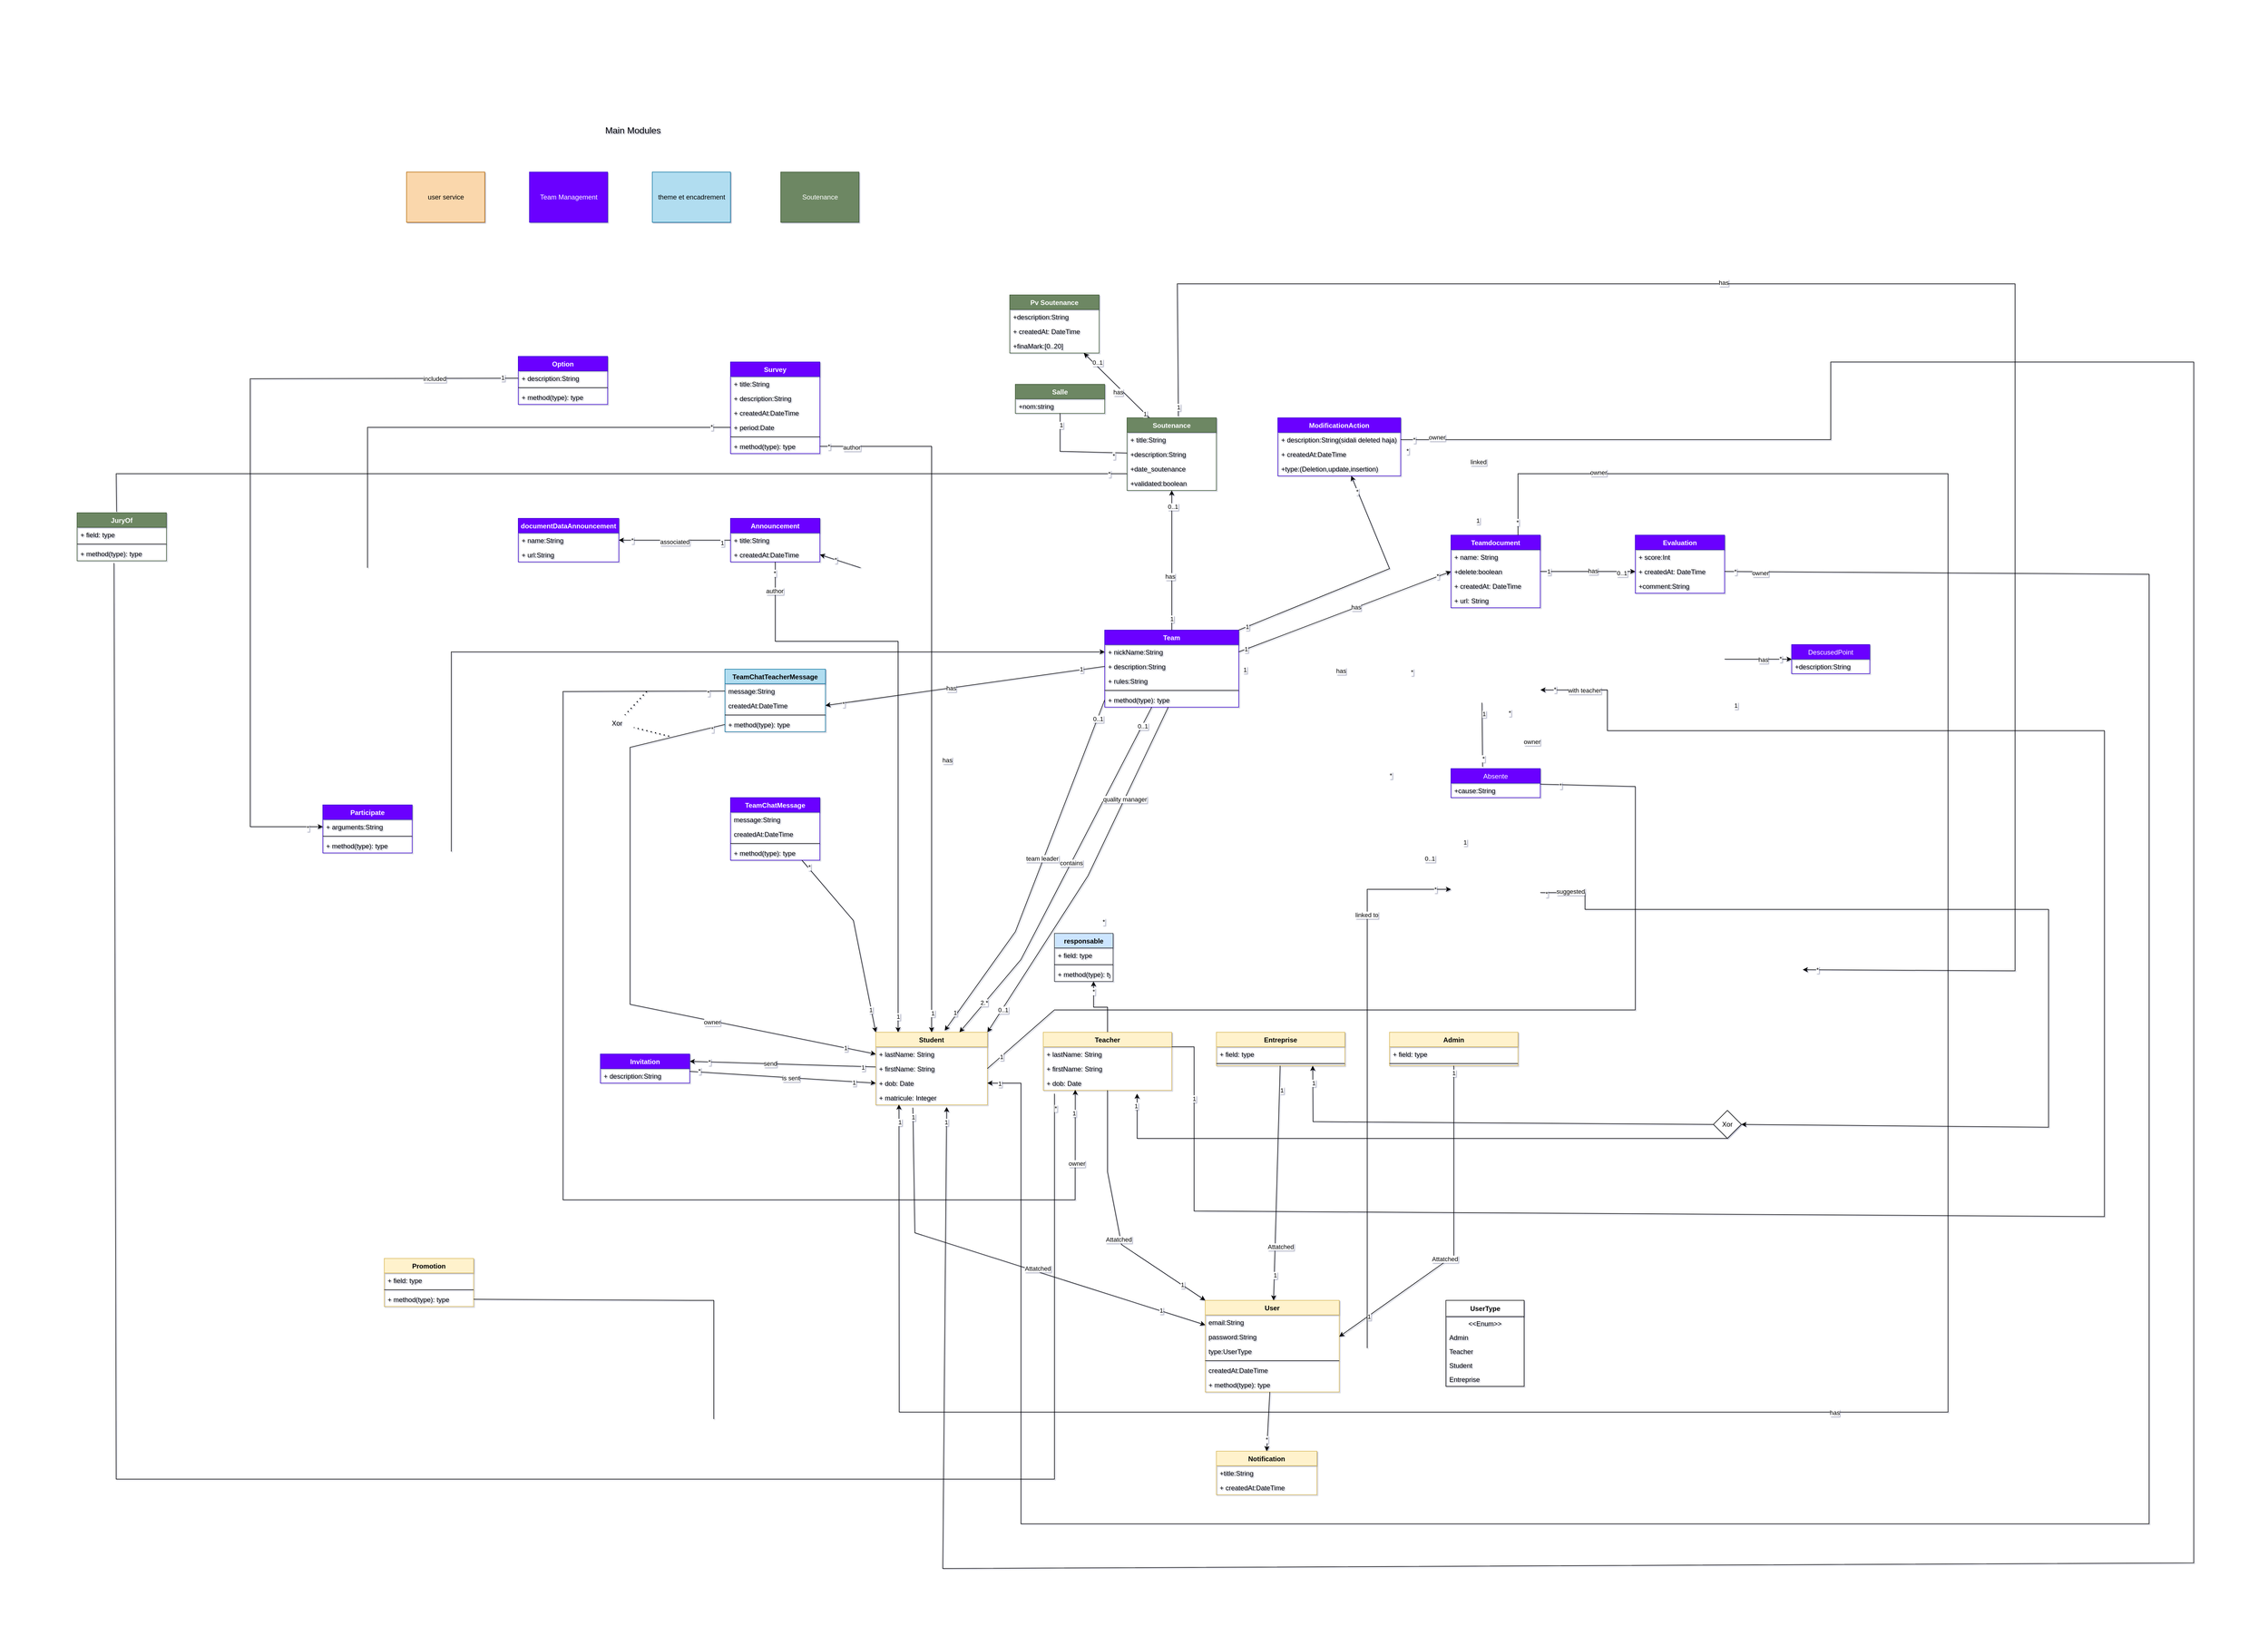 <mxfile version="18.1.2" type="github"><diagram id="1LL830OUw4vS3259Q5VO" name="Page-1"><mxGraphModel dx="2924" dy="1712" grid="1" gridSize="10" guides="1" tooltips="1" connect="1" arrows="1" fold="1" page="1" pageScale="1" pageWidth="827" pageHeight="1169" math="0" shadow="1"><root><mxCell id="0"/><mxCell id="1" parent="0"/><mxCell id="d_GsOg3H-JMKMB9eKFxA-395" value="" style="html=1;" vertex="1" parent="1"><mxGeometry x="890" y="610" width="930" height="275" as="geometry"/></mxCell><mxCell id="d_GsOg3H-JMKMB9eKFxA-1" value="Student" style="swimlane;fontStyle=1;align=center;verticalAlign=top;childLayout=stackLayout;horizontal=1;startSize=26;horizontalStack=0;resizeParent=1;resizeParentMax=0;resizeLast=0;collapsible=1;marginBottom=0;fillColor=#fff2cc;strokeColor=#d6b656;" vertex="1" parent="1"><mxGeometry x="1790" y="2270" width="200" height="130" as="geometry"/></mxCell><mxCell id="d_GsOg3H-JMKMB9eKFxA-2" value="+ lastName: String" style="text;strokeColor=none;fillColor=none;align=left;verticalAlign=top;spacingLeft=4;spacingRight=4;overflow=hidden;rotatable=0;points=[[0,0.5],[1,0.5]];portConstraint=eastwest;" vertex="1" parent="d_GsOg3H-JMKMB9eKFxA-1"><mxGeometry y="26" width="200" height="26" as="geometry"/></mxCell><mxCell id="d_GsOg3H-JMKMB9eKFxA-3" value="+ firstName: String" style="text;strokeColor=none;fillColor=none;align=left;verticalAlign=top;spacingLeft=4;spacingRight=4;overflow=hidden;rotatable=0;points=[[0,0.5],[1,0.5]];portConstraint=eastwest;" vertex="1" parent="d_GsOg3H-JMKMB9eKFxA-1"><mxGeometry y="52" width="200" height="26" as="geometry"/></mxCell><mxCell id="d_GsOg3H-JMKMB9eKFxA-4" value="+ dob: Date" style="text;strokeColor=none;fillColor=none;align=left;verticalAlign=top;spacingLeft=4;spacingRight=4;overflow=hidden;rotatable=0;points=[[0,0.5],[1,0.5]];portConstraint=eastwest;" vertex="1" parent="d_GsOg3H-JMKMB9eKFxA-1"><mxGeometry y="78" width="200" height="26" as="geometry"/></mxCell><mxCell id="d_GsOg3H-JMKMB9eKFxA-5" value="+ matricule: Integer" style="text;strokeColor=none;fillColor=none;align=left;verticalAlign=top;spacingLeft=4;spacingRight=4;overflow=hidden;rotatable=0;points=[[0,0.5],[1,0.5]];portConstraint=eastwest;" vertex="1" parent="d_GsOg3H-JMKMB9eKFxA-1"><mxGeometry y="104" width="200" height="26" as="geometry"/></mxCell><mxCell id="d_GsOg3H-JMKMB9eKFxA-6" value="Team" style="swimlane;fontStyle=1;align=center;verticalAlign=top;childLayout=stackLayout;horizontal=1;startSize=26;horizontalStack=0;resizeParent=1;resizeParentMax=0;resizeLast=0;collapsible=1;marginBottom=0;fillColor=#6a00ff;fontColor=#ffffff;strokeColor=#3700CC;" vertex="1" parent="1"><mxGeometry x="2200" y="1550" width="240" height="138" as="geometry"/></mxCell><mxCell id="d_GsOg3H-JMKMB9eKFxA-7" value="+ nickName:String" style="text;strokeColor=none;fillColor=none;align=left;verticalAlign=top;spacingLeft=4;spacingRight=4;overflow=hidden;rotatable=0;points=[[0,0.5],[1,0.5]];portConstraint=eastwest;" vertex="1" parent="d_GsOg3H-JMKMB9eKFxA-6"><mxGeometry y="26" width="240" height="26" as="geometry"/></mxCell><mxCell id="d_GsOg3H-JMKMB9eKFxA-8" value="+ description:String" style="text;strokeColor=none;fillColor=none;align=left;verticalAlign=top;spacingLeft=4;spacingRight=4;overflow=hidden;rotatable=0;points=[[0,0.5],[1,0.5]];portConstraint=eastwest;" vertex="1" parent="d_GsOg3H-JMKMB9eKFxA-6"><mxGeometry y="52" width="240" height="26" as="geometry"/></mxCell><mxCell id="d_GsOg3H-JMKMB9eKFxA-9" value="+ rules:String" style="text;strokeColor=none;fillColor=none;align=left;verticalAlign=top;spacingLeft=4;spacingRight=4;overflow=hidden;rotatable=0;points=[[0,0.5],[1,0.5]];portConstraint=eastwest;" vertex="1" parent="d_GsOg3H-JMKMB9eKFxA-6"><mxGeometry y="78" width="240" height="26" as="geometry"/></mxCell><mxCell id="d_GsOg3H-JMKMB9eKFxA-10" value="" style="line;strokeWidth=1;fillColor=none;align=left;verticalAlign=middle;spacingTop=-1;spacingLeft=3;spacingRight=3;rotatable=0;labelPosition=right;points=[];portConstraint=eastwest;" vertex="1" parent="d_GsOg3H-JMKMB9eKFxA-6"><mxGeometry y="104" width="240" height="8" as="geometry"/></mxCell><mxCell id="d_GsOg3H-JMKMB9eKFxA-11" value="+ method(type): type" style="text;strokeColor=none;fillColor=none;align=left;verticalAlign=top;spacingLeft=4;spacingRight=4;overflow=hidden;rotatable=0;points=[[0,0.5],[1,0.5]];portConstraint=eastwest;" vertex="1" parent="d_GsOg3H-JMKMB9eKFxA-6"><mxGeometry y="112" width="240" height="26" as="geometry"/></mxCell><mxCell id="d_GsOg3H-JMKMB9eKFxA-386" value="" style="edgeStyle=orthogonalEdgeStyle;rounded=0;orthogonalLoop=1;jettySize=auto;html=1;" edge="1" parent="1" source="d_GsOg3H-JMKMB9eKFxA-12" target="d_GsOg3H-JMKMB9eKFxA-385"><mxGeometry relative="1" as="geometry"><Array as="points"><mxPoint x="2205" y="2225"/><mxPoint x="2180" y="2225"/></Array></mxGeometry></mxCell><mxCell id="d_GsOg3H-JMKMB9eKFxA-389" value="*" style="edgeLabel;html=1;align=center;verticalAlign=middle;resizable=0;points=[];" vertex="1" connectable="0" parent="d_GsOg3H-JMKMB9eKFxA-386"><mxGeometry x="0.31" relative="1" as="geometry"><mxPoint y="-22" as="offset"/></mxGeometry></mxCell><mxCell id="d_GsOg3H-JMKMB9eKFxA-12" value="Teacher" style="swimlane;fontStyle=1;align=center;verticalAlign=top;childLayout=stackLayout;horizontal=1;startSize=26;horizontalStack=0;resizeParent=1;resizeParentMax=0;resizeLast=0;collapsible=1;marginBottom=0;fillColor=#fff2cc;strokeColor=#d6b656;" vertex="1" parent="1"><mxGeometry x="2090" y="2270" width="230" height="104" as="geometry"/></mxCell><mxCell id="d_GsOg3H-JMKMB9eKFxA-13" value="+ lastName: String" style="text;strokeColor=none;fillColor=none;align=left;verticalAlign=top;spacingLeft=4;spacingRight=4;overflow=hidden;rotatable=0;points=[[0,0.5],[1,0.5]];portConstraint=eastwest;" vertex="1" parent="d_GsOg3H-JMKMB9eKFxA-12"><mxGeometry y="26" width="230" height="26" as="geometry"/></mxCell><mxCell id="d_GsOg3H-JMKMB9eKFxA-14" value="+ firstName: String" style="text;strokeColor=none;fillColor=none;align=left;verticalAlign=top;spacingLeft=4;spacingRight=4;overflow=hidden;rotatable=0;points=[[0,0.5],[1,0.5]];portConstraint=eastwest;" vertex="1" parent="d_GsOg3H-JMKMB9eKFxA-12"><mxGeometry y="52" width="230" height="26" as="geometry"/></mxCell><mxCell id="d_GsOg3H-JMKMB9eKFxA-15" value="+ dob: Date" style="text;strokeColor=none;fillColor=none;align=left;verticalAlign=top;spacingLeft=4;spacingRight=4;overflow=hidden;rotatable=0;points=[[0,0.5],[1,0.5]];portConstraint=eastwest;" vertex="1" parent="d_GsOg3H-JMKMB9eKFxA-12"><mxGeometry y="78" width="230" height="26" as="geometry"/></mxCell><mxCell id="d_GsOg3H-JMKMB9eKFxA-16" value="Entreprise" style="swimlane;fontStyle=1;align=center;verticalAlign=top;childLayout=stackLayout;horizontal=1;startSize=26;horizontalStack=0;resizeParent=1;resizeParentMax=0;resizeLast=0;collapsible=1;marginBottom=0;fillColor=#fff2cc;strokeColor=#d6b656;" vertex="1" parent="1"><mxGeometry x="2400" y="2270" width="230" height="60" as="geometry"/></mxCell><mxCell id="d_GsOg3H-JMKMB9eKFxA-17" value="+ field: type" style="text;strokeColor=none;fillColor=none;align=left;verticalAlign=top;spacingLeft=4;spacingRight=4;overflow=hidden;rotatable=0;points=[[0,0.5],[1,0.5]];portConstraint=eastwest;" vertex="1" parent="d_GsOg3H-JMKMB9eKFxA-16"><mxGeometry y="26" width="230" height="26" as="geometry"/></mxCell><mxCell id="d_GsOg3H-JMKMB9eKFxA-18" value="" style="line;strokeWidth=1;fillColor=none;align=left;verticalAlign=middle;spacingTop=-1;spacingLeft=3;spacingRight=3;rotatable=0;labelPosition=right;points=[];portConstraint=eastwest;" vertex="1" parent="d_GsOg3H-JMKMB9eKFxA-16"><mxGeometry y="52" width="230" height="8" as="geometry"/></mxCell><mxCell id="d_GsOg3H-JMKMB9eKFxA-19" value="Admin" style="swimlane;fontStyle=1;align=center;verticalAlign=top;childLayout=stackLayout;horizontal=1;startSize=26;horizontalStack=0;resizeParent=1;resizeParentMax=0;resizeLast=0;collapsible=1;marginBottom=0;fillColor=#fff2cc;strokeColor=#d6b656;" vertex="1" parent="1"><mxGeometry x="2710" y="2270" width="230" height="60" as="geometry"/></mxCell><mxCell id="d_GsOg3H-JMKMB9eKFxA-20" value="+ field: type" style="text;strokeColor=none;fillColor=none;align=left;verticalAlign=top;spacingLeft=4;spacingRight=4;overflow=hidden;rotatable=0;points=[[0,0.5],[1,0.5]];portConstraint=eastwest;" vertex="1" parent="d_GsOg3H-JMKMB9eKFxA-19"><mxGeometry y="26" width="230" height="26" as="geometry"/></mxCell><mxCell id="d_GsOg3H-JMKMB9eKFxA-21" value="" style="line;strokeWidth=1;fillColor=none;align=left;verticalAlign=middle;spacingTop=-1;spacingLeft=3;spacingRight=3;rotatable=0;labelPosition=right;points=[];portConstraint=eastwest;" vertex="1" parent="d_GsOg3H-JMKMB9eKFxA-19"><mxGeometry y="52" width="230" height="8" as="geometry"/></mxCell><mxCell id="d_GsOg3H-JMKMB9eKFxA-22" value="User" style="swimlane;fontStyle=1;align=center;verticalAlign=top;childLayout=stackLayout;horizontal=1;startSize=26;horizontalStack=0;resizeParent=1;resizeParentMax=0;resizeLast=0;collapsible=1;marginBottom=0;strokeColor=#d6b656;fillColor=#fff2cc;" vertex="1" parent="1"><mxGeometry x="2380" y="2750" width="240" height="164" as="geometry"/></mxCell><mxCell id="d_GsOg3H-JMKMB9eKFxA-23" value="email:String" style="text;strokeColor=none;fillColor=none;align=left;verticalAlign=top;spacingLeft=4;spacingRight=4;overflow=hidden;rotatable=0;points=[[0,0.5],[1,0.5]];portConstraint=eastwest;" vertex="1" parent="d_GsOg3H-JMKMB9eKFxA-22"><mxGeometry y="26" width="240" height="26" as="geometry"/></mxCell><mxCell id="d_GsOg3H-JMKMB9eKFxA-24" value="password:String" style="text;strokeColor=none;fillColor=none;align=left;verticalAlign=top;spacingLeft=4;spacingRight=4;overflow=hidden;rotatable=0;points=[[0,0.5],[1,0.5]];portConstraint=eastwest;" vertex="1" parent="d_GsOg3H-JMKMB9eKFxA-22"><mxGeometry y="52" width="240" height="26" as="geometry"/></mxCell><mxCell id="d_GsOg3H-JMKMB9eKFxA-25" value="type:UserType" style="text;strokeColor=none;fillColor=none;align=left;verticalAlign=top;spacingLeft=4;spacingRight=4;overflow=hidden;rotatable=0;points=[[0,0.5],[1,0.5]];portConstraint=eastwest;" vertex="1" parent="d_GsOg3H-JMKMB9eKFxA-22"><mxGeometry y="78" width="240" height="26" as="geometry"/></mxCell><mxCell id="d_GsOg3H-JMKMB9eKFxA-26" value="" style="line;strokeWidth=1;fillColor=none;align=left;verticalAlign=middle;spacingTop=-1;spacingLeft=3;spacingRight=3;rotatable=0;labelPosition=right;points=[];portConstraint=eastwest;" vertex="1" parent="d_GsOg3H-JMKMB9eKFxA-22"><mxGeometry y="104" width="240" height="8" as="geometry"/></mxCell><mxCell id="d_GsOg3H-JMKMB9eKFxA-27" value="createdAt:DateTime" style="text;strokeColor=none;fillColor=none;align=left;verticalAlign=top;spacingLeft=4;spacingRight=4;overflow=hidden;rotatable=0;points=[[0,0.5],[1,0.5]];portConstraint=eastwest;" vertex="1" parent="d_GsOg3H-JMKMB9eKFxA-22"><mxGeometry y="112" width="240" height="26" as="geometry"/></mxCell><mxCell id="d_GsOg3H-JMKMB9eKFxA-28" value="+ method(type): type" style="text;strokeColor=none;fillColor=none;align=left;verticalAlign=top;spacingLeft=4;spacingRight=4;overflow=hidden;rotatable=0;points=[[0,0.5],[1,0.5]];portConstraint=eastwest;" vertex="1" parent="d_GsOg3H-JMKMB9eKFxA-22"><mxGeometry y="138" width="240" height="26" as="geometry"/></mxCell><mxCell id="d_GsOg3H-JMKMB9eKFxA-29" value="" style="endArrow=classic;html=1;rounded=0;exitX=0.332;exitY=1.192;exitDx=0;exitDy=0;exitPerimeter=0;" edge="1" parent="1" source="d_GsOg3H-JMKMB9eKFxA-5" target="d_GsOg3H-JMKMB9eKFxA-22"><mxGeometry width="50" height="50" relative="1" as="geometry"><mxPoint x="2049" y="2460" as="sourcePoint"/><mxPoint x="2124" y="2773" as="targetPoint"/><Array as="points"><mxPoint x="1860" y="2629"/></Array></mxGeometry></mxCell><mxCell id="d_GsOg3H-JMKMB9eKFxA-30" value="Attatched" style="edgeLabel;html=1;align=center;verticalAlign=middle;resizable=0;points=[];" vertex="1" connectable="0" parent="d_GsOg3H-JMKMB9eKFxA-29"><mxGeometry x="0.197" y="3" relative="1" as="geometry"><mxPoint x="-7" y="-5" as="offset"/></mxGeometry></mxCell><mxCell id="d_GsOg3H-JMKMB9eKFxA-31" value="1" style="edgeLabel;html=1;align=center;verticalAlign=middle;resizable=0;points=[];" vertex="1" connectable="0" parent="d_GsOg3H-JMKMB9eKFxA-29"><mxGeometry x="0.784" y="1" relative="1" as="geometry"><mxPoint as="offset"/></mxGeometry></mxCell><mxCell id="d_GsOg3H-JMKMB9eKFxA-32" value="1" style="edgeLabel;html=1;align=center;verticalAlign=middle;resizable=0;points=[];" vertex="1" connectable="0" parent="d_GsOg3H-JMKMB9eKFxA-29"><mxGeometry x="-0.953" relative="1" as="geometry"><mxPoint y="-1" as="offset"/></mxGeometry></mxCell><mxCell id="d_GsOg3H-JMKMB9eKFxA-33" value="" style="endArrow=classic;html=1;rounded=0;entryX=0;entryY=0;entryDx=0;entryDy=0;" edge="1" parent="1" source="d_GsOg3H-JMKMB9eKFxA-12" target="d_GsOg3H-JMKMB9eKFxA-22"><mxGeometry width="50" height="50" relative="1" as="geometry"><mxPoint x="2280" y="2310.002" as="sourcePoint"/><mxPoint x="2660" y="2548.002" as="targetPoint"/><Array as="points"><mxPoint x="2205" y="2520"/><mxPoint x="2230" y="2650"/></Array></mxGeometry></mxCell><mxCell id="d_GsOg3H-JMKMB9eKFxA-34" value="Attatched" style="edgeLabel;html=1;align=center;verticalAlign=middle;resizable=0;points=[];" vertex="1" connectable="0" parent="d_GsOg3H-JMKMB9eKFxA-33"><mxGeometry x="0.197" y="3" relative="1" as="geometry"><mxPoint x="-7" y="-5" as="offset"/></mxGeometry></mxCell><mxCell id="d_GsOg3H-JMKMB9eKFxA-35" value="1" style="edgeLabel;html=1;align=center;verticalAlign=middle;resizable=0;points=[];" vertex="1" connectable="0" parent="d_GsOg3H-JMKMB9eKFxA-33"><mxGeometry x="0.784" y="1" relative="1" as="geometry"><mxPoint as="offset"/></mxGeometry></mxCell><mxCell id="d_GsOg3H-JMKMB9eKFxA-36" value="" style="endArrow=classic;html=1;rounded=0;entryX=1;entryY=0.5;entryDx=0;entryDy=0;" edge="1" parent="1" source="d_GsOg3H-JMKMB9eKFxA-19" target="d_GsOg3H-JMKMB9eKFxA-24"><mxGeometry width="50" height="50" relative="1" as="geometry"><mxPoint x="2590" y="2340" as="sourcePoint"/><mxPoint x="3070" y="2622.053" as="targetPoint"/><Array as="points"><mxPoint x="2825" y="2670"/></Array></mxGeometry></mxCell><mxCell id="d_GsOg3H-JMKMB9eKFxA-37" value="Attatched" style="edgeLabel;html=1;align=center;verticalAlign=middle;resizable=0;points=[];" vertex="1" connectable="0" parent="d_GsOg3H-JMKMB9eKFxA-36"><mxGeometry x="0.197" y="3" relative="1" as="geometry"><mxPoint x="-7" y="-5" as="offset"/></mxGeometry></mxCell><mxCell id="d_GsOg3H-JMKMB9eKFxA-38" value="1" style="edgeLabel;html=1;align=center;verticalAlign=middle;resizable=0;points=[];" vertex="1" connectable="0" parent="d_GsOg3H-JMKMB9eKFxA-36"><mxGeometry x="0.784" y="1" relative="1" as="geometry"><mxPoint as="offset"/></mxGeometry></mxCell><mxCell id="d_GsOg3H-JMKMB9eKFxA-39" value="1" style="edgeLabel;html=1;align=center;verticalAlign=middle;resizable=0;points=[];" vertex="1" connectable="0" parent="d_GsOg3H-JMKMB9eKFxA-36"><mxGeometry x="-0.953" relative="1" as="geometry"><mxPoint y="-1" as="offset"/></mxGeometry></mxCell><mxCell id="d_GsOg3H-JMKMB9eKFxA-40" value="" style="endArrow=classic;html=1;rounded=0;" edge="1" parent="1" source="d_GsOg3H-JMKMB9eKFxA-16" target="d_GsOg3H-JMKMB9eKFxA-22"><mxGeometry width="50" height="50" relative="1" as="geometry"><mxPoint x="2389.998" y="2340" as="sourcePoint"/><mxPoint x="2549.79" y="2576" as="targetPoint"/><Array as="points"/></mxGeometry></mxCell><mxCell id="d_GsOg3H-JMKMB9eKFxA-41" value="Attatched" style="edgeLabel;html=1;align=center;verticalAlign=middle;resizable=0;points=[];" vertex="1" connectable="0" parent="d_GsOg3H-JMKMB9eKFxA-40"><mxGeometry x="0.197" y="3" relative="1" as="geometry"><mxPoint x="5" y="72" as="offset"/></mxGeometry></mxCell><mxCell id="d_GsOg3H-JMKMB9eKFxA-42" value="1" style="edgeLabel;html=1;align=center;verticalAlign=middle;resizable=0;points=[];" vertex="1" connectable="0" parent="d_GsOg3H-JMKMB9eKFxA-40"><mxGeometry x="0.784" y="1" relative="1" as="geometry"><mxPoint as="offset"/></mxGeometry></mxCell><mxCell id="d_GsOg3H-JMKMB9eKFxA-43" value="1" style="edgeLabel;html=1;align=center;verticalAlign=middle;resizable=0;points=[];" vertex="1" connectable="0" parent="d_GsOg3H-JMKMB9eKFxA-40"><mxGeometry x="-0.79" y="4" relative="1" as="geometry"><mxPoint as="offset"/></mxGeometry></mxCell><mxCell id="d_GsOg3H-JMKMB9eKFxA-44" value="Notification" style="swimlane;fontStyle=1;align=center;verticalAlign=top;childLayout=stackLayout;horizontal=1;startSize=26;horizontalStack=0;resizeParent=1;resizeParentMax=0;resizeLast=0;collapsible=1;marginBottom=0;fillColor=#fff2cc;strokeColor=#d6b656;" vertex="1" parent="1"><mxGeometry x="2400" y="3020" width="180" height="78" as="geometry"/></mxCell><mxCell id="d_GsOg3H-JMKMB9eKFxA-45" value="+title:String" style="text;strokeColor=none;fillColor=none;align=left;verticalAlign=top;spacingLeft=4;spacingRight=4;overflow=hidden;rotatable=0;points=[[0,0.5],[1,0.5]];portConstraint=eastwest;" vertex="1" parent="d_GsOg3H-JMKMB9eKFxA-44"><mxGeometry y="26" width="180" height="26" as="geometry"/></mxCell><mxCell id="d_GsOg3H-JMKMB9eKFxA-46" value="+ createdAt:DateTime" style="text;strokeColor=none;fillColor=none;align=left;verticalAlign=top;spacingLeft=4;spacingRight=4;overflow=hidden;rotatable=0;points=[[0,0.5],[1,0.5]];portConstraint=eastwest;" vertex="1" parent="d_GsOg3H-JMKMB9eKFxA-44"><mxGeometry y="52" width="180" height="26" as="geometry"/></mxCell><mxCell id="d_GsOg3H-JMKMB9eKFxA-47" value="Invitation" style="swimlane;fontStyle=1;align=center;verticalAlign=top;childLayout=stackLayout;horizontal=1;startSize=26;horizontalStack=0;resizeParent=1;resizeParentMax=0;resizeLast=0;collapsible=1;marginBottom=0;fillColor=#6a00ff;fontColor=#ffffff;strokeColor=#3700CC;" vertex="1" parent="1"><mxGeometry x="1297" y="2309" width="160" height="52" as="geometry"/></mxCell><mxCell id="d_GsOg3H-JMKMB9eKFxA-48" value="+ description:String" style="text;strokeColor=none;fillColor=none;align=left;verticalAlign=top;spacingLeft=4;spacingRight=4;overflow=hidden;rotatable=0;points=[[0,0.5],[1,0.5]];portConstraint=eastwest;" vertex="1" parent="d_GsOg3H-JMKMB9eKFxA-47"><mxGeometry y="26" width="160" height="26" as="geometry"/></mxCell><mxCell id="d_GsOg3H-JMKMB9eKFxA-49" value="" style="endArrow=classic;html=1;rounded=0;entryX=1;entryY=0.25;entryDx=0;entryDy=0;" edge="1" parent="1" source="d_GsOg3H-JMKMB9eKFxA-1" target="d_GsOg3H-JMKMB9eKFxA-47"><mxGeometry width="50" height="50" relative="1" as="geometry"><mxPoint x="1710" y="2482.111" as="sourcePoint"/><mxPoint x="1530" y="2400" as="targetPoint"/><Array as="points"/></mxGeometry></mxCell><mxCell id="d_GsOg3H-JMKMB9eKFxA-50" value="send" style="edgeLabel;html=1;align=center;verticalAlign=middle;resizable=0;points=[];" vertex="1" connectable="0" parent="d_GsOg3H-JMKMB9eKFxA-49"><mxGeometry x="0.138" y="-1" relative="1" as="geometry"><mxPoint as="offset"/></mxGeometry></mxCell><mxCell id="d_GsOg3H-JMKMB9eKFxA-51" value="*" style="edgeLabel;html=1;align=center;verticalAlign=middle;resizable=0;points=[];" vertex="1" connectable="0" parent="d_GsOg3H-JMKMB9eKFxA-49"><mxGeometry x="0.792" relative="1" as="geometry"><mxPoint as="offset"/></mxGeometry></mxCell><mxCell id="d_GsOg3H-JMKMB9eKFxA-52" value="1" style="edgeLabel;html=1;align=center;verticalAlign=middle;resizable=0;points=[];" vertex="1" connectable="0" parent="d_GsOg3H-JMKMB9eKFxA-49"><mxGeometry x="-0.862" y="1" relative="1" as="geometry"><mxPoint as="offset"/></mxGeometry></mxCell><mxCell id="d_GsOg3H-JMKMB9eKFxA-53" value="" style="endArrow=classic;html=1;rounded=0;entryX=0;entryY=0.5;entryDx=0;entryDy=0;" edge="1" parent="1" source="d_GsOg3H-JMKMB9eKFxA-47" target="d_GsOg3H-JMKMB9eKFxA-4"><mxGeometry width="50" height="50" relative="1" as="geometry"><mxPoint x="1770" y="2410" as="sourcePoint"/><mxPoint x="1510" y="2410" as="targetPoint"/><Array as="points"/></mxGeometry></mxCell><mxCell id="d_GsOg3H-JMKMB9eKFxA-54" value="*" style="edgeLabel;html=1;align=center;verticalAlign=middle;resizable=0;points=[];" vertex="1" connectable="0" parent="d_GsOg3H-JMKMB9eKFxA-53"><mxGeometry x="-0.901" y="2" relative="1" as="geometry"><mxPoint as="offset"/></mxGeometry></mxCell><mxCell id="d_GsOg3H-JMKMB9eKFxA-55" value="is sent" style="edgeLabel;html=1;align=center;verticalAlign=middle;resizable=0;points=[];" vertex="1" connectable="0" parent="d_GsOg3H-JMKMB9eKFxA-53"><mxGeometry x="0.085" relative="1" as="geometry"><mxPoint as="offset"/></mxGeometry></mxCell><mxCell id="d_GsOg3H-JMKMB9eKFxA-56" value="1" style="edgeLabel;html=1;align=center;verticalAlign=middle;resizable=0;points=[];" vertex="1" connectable="0" parent="d_GsOg3H-JMKMB9eKFxA-53"><mxGeometry x="0.762" y="-1" relative="1" as="geometry"><mxPoint as="offset"/></mxGeometry></mxCell><mxCell id="d_GsOg3H-JMKMB9eKFxA-57" value="" style="endArrow=classic;html=1;rounded=0;entryX=0.75;entryY=0;entryDx=0;entryDy=0;" edge="1" parent="1" source="d_GsOg3H-JMKMB9eKFxA-6" target="d_GsOg3H-JMKMB9eKFxA-1"><mxGeometry width="50" height="50" relative="1" as="geometry"><mxPoint x="1893" y="1834" as="sourcePoint"/><mxPoint x="2005" y="2170" as="targetPoint"/><Array as="points"><mxPoint x="2050" y="2140"/></Array></mxGeometry></mxCell><mxCell id="d_GsOg3H-JMKMB9eKFxA-58" value="contains" style="edgeLabel;html=1;align=center;verticalAlign=middle;resizable=0;points=[];" vertex="1" connectable="0" parent="d_GsOg3H-JMKMB9eKFxA-57"><mxGeometry x="-0.077" y="1" relative="1" as="geometry"><mxPoint x="-1" as="offset"/></mxGeometry></mxCell><mxCell id="d_GsOg3H-JMKMB9eKFxA-59" value="2.*" style="edgeLabel;html=1;align=center;verticalAlign=middle;resizable=0;points=[];" vertex="1" connectable="0" parent="d_GsOg3H-JMKMB9eKFxA-57"><mxGeometry x="0.798" y="-1" relative="1" as="geometry"><mxPoint as="offset"/></mxGeometry></mxCell><mxCell id="d_GsOg3H-JMKMB9eKFxA-60" value="0..1" style="edgeLabel;html=1;align=center;verticalAlign=middle;resizable=0;points=[];" vertex="1" connectable="0" parent="d_GsOg3H-JMKMB9eKFxA-57"><mxGeometry x="-0.891" y="1" relative="1" as="geometry"><mxPoint as="offset"/></mxGeometry></mxCell><mxCell id="d_GsOg3H-JMKMB9eKFxA-61" value="" style="endArrow=classic;html=1;rounded=0;entryX=0.618;entryY=-0.023;entryDx=0;entryDy=0;exitX=0;exitY=0.5;exitDx=0;exitDy=0;entryPerimeter=0;" edge="1" parent="1" source="d_GsOg3H-JMKMB9eKFxA-11" target="d_GsOg3H-JMKMB9eKFxA-1"><mxGeometry width="50" height="50" relative="1" as="geometry"><mxPoint x="2123.514" y="1620" as="sourcePoint"/><mxPoint x="1776" y="2202" as="targetPoint"/><Array as="points"><mxPoint x="2040" y="2090"/></Array></mxGeometry></mxCell><mxCell id="d_GsOg3H-JMKMB9eKFxA-62" value="0..1" style="edgeLabel;html=1;align=center;verticalAlign=middle;resizable=0;points=[];" vertex="1" connectable="0" parent="d_GsOg3H-JMKMB9eKFxA-61"><mxGeometry x="-0.891" y="1" relative="1" as="geometry"><mxPoint as="offset"/></mxGeometry></mxCell><mxCell id="d_GsOg3H-JMKMB9eKFxA-63" value="team leader" style="edgeLabel;html=1;align=center;verticalAlign=middle;resizable=0;points=[];" vertex="1" connectable="0" parent="d_GsOg3H-JMKMB9eKFxA-61"><mxGeometry x="-0.078" y="-3" relative="1" as="geometry"><mxPoint as="offset"/></mxGeometry></mxCell><mxCell id="d_GsOg3H-JMKMB9eKFxA-64" value="1" style="edgeLabel;html=1;align=center;verticalAlign=middle;resizable=0;points=[];" vertex="1" connectable="0" parent="d_GsOg3H-JMKMB9eKFxA-61"><mxGeometry x="0.889" y="-4" relative="1" as="geometry"><mxPoint as="offset"/></mxGeometry></mxCell><mxCell id="d_GsOg3H-JMKMB9eKFxA-65" value="" style="endArrow=classic;html=1;rounded=0;entryX=1;entryY=0;entryDx=0;entryDy=0;" edge="1" parent="1" source="d_GsOg3H-JMKMB9eKFxA-11" target="d_GsOg3H-JMKMB9eKFxA-1"><mxGeometry width="50" height="50" relative="1" as="geometry"><mxPoint x="1921.111" y="1834" as="sourcePoint"/><mxPoint x="2170" y="2200" as="targetPoint"/><Array as="points"><mxPoint x="2170" y="1990"/></Array></mxGeometry></mxCell><mxCell id="d_GsOg3H-JMKMB9eKFxA-66" value="0..1" style="edgeLabel;html=1;align=center;verticalAlign=middle;resizable=0;points=[];" vertex="1" connectable="0" parent="d_GsOg3H-JMKMB9eKFxA-65"><mxGeometry x="0.849" y="2" relative="1" as="geometry"><mxPoint x="-1" y="1" as="offset"/></mxGeometry></mxCell><mxCell id="d_GsOg3H-JMKMB9eKFxA-67" value="quality manager" style="edgeLabel;html=1;align=center;verticalAlign=middle;resizable=0;points=[];" vertex="1" connectable="0" parent="d_GsOg3H-JMKMB9eKFxA-65"><mxGeometry x="-0.454" relative="1" as="geometry"><mxPoint as="offset"/></mxGeometry></mxCell><mxCell id="d_GsOg3H-JMKMB9eKFxA-68" value="TeamChatMessage" style="swimlane;fontStyle=1;align=center;verticalAlign=top;childLayout=stackLayout;horizontal=1;startSize=26;horizontalStack=0;resizeParent=1;resizeParentMax=0;resizeLast=0;collapsible=1;marginBottom=0;fillColor=#6a00ff;fontColor=#ffffff;strokeColor=#3700CC;" vertex="1" parent="1"><mxGeometry x="1530" y="1850" width="160" height="112" as="geometry"/></mxCell><mxCell id="d_GsOg3H-JMKMB9eKFxA-69" value="message:String" style="text;strokeColor=none;fillColor=none;align=left;verticalAlign=top;spacingLeft=4;spacingRight=4;overflow=hidden;rotatable=0;points=[[0,0.5],[1,0.5]];portConstraint=eastwest;" vertex="1" parent="d_GsOg3H-JMKMB9eKFxA-68"><mxGeometry y="26" width="160" height="26" as="geometry"/></mxCell><mxCell id="d_GsOg3H-JMKMB9eKFxA-70" value="createdAt:DateTime" style="text;strokeColor=none;fillColor=none;align=left;verticalAlign=top;spacingLeft=4;spacingRight=4;overflow=hidden;rotatable=0;points=[[0,0.5],[1,0.5]];portConstraint=eastwest;" vertex="1" parent="d_GsOg3H-JMKMB9eKFxA-68"><mxGeometry y="52" width="160" height="26" as="geometry"/></mxCell><mxCell id="d_GsOg3H-JMKMB9eKFxA-71" value="" style="line;strokeWidth=1;fillColor=none;align=left;verticalAlign=middle;spacingTop=-1;spacingLeft=3;spacingRight=3;rotatable=0;labelPosition=right;points=[];portConstraint=eastwest;" vertex="1" parent="d_GsOg3H-JMKMB9eKFxA-68"><mxGeometry y="78" width="160" height="8" as="geometry"/></mxCell><mxCell id="d_GsOg3H-JMKMB9eKFxA-72" value="+ method(type): type" style="text;strokeColor=none;fillColor=none;align=left;verticalAlign=top;spacingLeft=4;spacingRight=4;overflow=hidden;rotatable=0;points=[[0,0.5],[1,0.5]];portConstraint=eastwest;" vertex="1" parent="d_GsOg3H-JMKMB9eKFxA-68"><mxGeometry y="86" width="160" height="26" as="geometry"/></mxCell><mxCell id="d_GsOg3H-JMKMB9eKFxA-73" value="" style="endArrow=classic;html=1;rounded=0;entryX=0;entryY=0;entryDx=0;entryDy=0;" edge="1" parent="1" source="d_GsOg3H-JMKMB9eKFxA-68" target="d_GsOg3H-JMKMB9eKFxA-1"><mxGeometry width="50" height="50" relative="1" as="geometry"><mxPoint x="1720" y="1979.998" as="sourcePoint"/><mxPoint x="1980" y="1999.88" as="targetPoint"/><Array as="points"><mxPoint x="1750" y="2070"/></Array></mxGeometry></mxCell><mxCell id="d_GsOg3H-JMKMB9eKFxA-74" value="*" style="edgeLabel;html=1;align=center;verticalAlign=middle;resizable=0;points=[];" vertex="1" connectable="0" parent="d_GsOg3H-JMKMB9eKFxA-73"><mxGeometry x="-0.901" y="2" relative="1" as="geometry"><mxPoint as="offset"/></mxGeometry></mxCell><mxCell id="d_GsOg3H-JMKMB9eKFxA-75" value="1" style="edgeLabel;html=1;align=center;verticalAlign=middle;resizable=0;points=[];" vertex="1" connectable="0" parent="d_GsOg3H-JMKMB9eKFxA-73"><mxGeometry x="0.762" y="-1" relative="1" as="geometry"><mxPoint as="offset"/></mxGeometry></mxCell><mxCell id="d_GsOg3H-JMKMB9eKFxA-76" value="owner" style="edgeLabel;html=1;align=center;verticalAlign=middle;resizable=0;points=[];" vertex="1" connectable="0" parent="d_GsOg3H-JMKMB9eKFxA-73"><mxGeometry x="0.059" y="3" relative="1" as="geometry"><mxPoint as="offset"/></mxGeometry></mxCell><mxCell id="d_GsOg3H-JMKMB9eKFxA-77" value="" style="endArrow=classic;html=1;rounded=0;" edge="1" parent="1" source="d_GsOg3H-JMKMB9eKFxA-6" target="d_GsOg3H-JMKMB9eKFxA-68"><mxGeometry width="50" height="50" relative="1" as="geometry"><mxPoint x="1620" y="1600" as="sourcePoint"/><mxPoint x="1990" y="1620" as="targetPoint"/><Array as="points"/></mxGeometry></mxCell><mxCell id="d_GsOg3H-JMKMB9eKFxA-78" value="*" style="edgeLabel;html=1;align=center;verticalAlign=middle;resizable=0;points=[];" vertex="1" connectable="0" parent="d_GsOg3H-JMKMB9eKFxA-77"><mxGeometry x="0.874" y="1" relative="1" as="geometry"><mxPoint as="offset"/></mxGeometry></mxCell><mxCell id="d_GsOg3H-JMKMB9eKFxA-79" value="1" style="edgeLabel;html=1;align=center;verticalAlign=middle;resizable=0;points=[];" vertex="1" connectable="0" parent="d_GsOg3H-JMKMB9eKFxA-77"><mxGeometry x="-0.826" y="-1" relative="1" as="geometry"><mxPoint x="1" as="offset"/></mxGeometry></mxCell><mxCell id="d_GsOg3H-JMKMB9eKFxA-80" value="has" style="edgeLabel;html=1;align=center;verticalAlign=middle;resizable=0;points=[];" vertex="1" connectable="0" parent="d_GsOg3H-JMKMB9eKFxA-77"><mxGeometry x="0.108" y="1" relative="1" as="geometry"><mxPoint as="offset"/></mxGeometry></mxCell><mxCell id="d_GsOg3H-JMKMB9eKFxA-81" value="TeamChatTeacherMessage" style="swimlane;fontStyle=1;align=center;verticalAlign=top;childLayout=stackLayout;horizontal=1;startSize=26;horizontalStack=0;resizeParent=1;resizeParentMax=0;resizeLast=0;collapsible=1;marginBottom=0;fillColor=#b1ddf0;strokeColor=#10739e;" vertex="1" parent="1"><mxGeometry x="1520" y="1620" width="180" height="112" as="geometry"/></mxCell><mxCell id="d_GsOg3H-JMKMB9eKFxA-82" value="message:String" style="text;strokeColor=none;fillColor=none;align=left;verticalAlign=top;spacingLeft=4;spacingRight=4;overflow=hidden;rotatable=0;points=[[0,0.5],[1,0.5]];portConstraint=eastwest;" vertex="1" parent="d_GsOg3H-JMKMB9eKFxA-81"><mxGeometry y="26" width="180" height="26" as="geometry"/></mxCell><mxCell id="d_GsOg3H-JMKMB9eKFxA-83" value="createdAt:DateTime" style="text;strokeColor=none;fillColor=none;align=left;verticalAlign=top;spacingLeft=4;spacingRight=4;overflow=hidden;rotatable=0;points=[[0,0.5],[1,0.5]];portConstraint=eastwest;" vertex="1" parent="d_GsOg3H-JMKMB9eKFxA-81"><mxGeometry y="52" width="180" height="26" as="geometry"/></mxCell><mxCell id="d_GsOg3H-JMKMB9eKFxA-84" value="" style="line;strokeWidth=1;fillColor=none;align=left;verticalAlign=middle;spacingTop=-1;spacingLeft=3;spacingRight=3;rotatable=0;labelPosition=right;points=[];portConstraint=eastwest;" vertex="1" parent="d_GsOg3H-JMKMB9eKFxA-81"><mxGeometry y="78" width="180" height="8" as="geometry"/></mxCell><mxCell id="d_GsOg3H-JMKMB9eKFxA-85" value="+ method(type): type" style="text;strokeColor=none;fillColor=none;align=left;verticalAlign=top;spacingLeft=4;spacingRight=4;overflow=hidden;rotatable=0;points=[[0,0.5],[1,0.5]];portConstraint=eastwest;" vertex="1" parent="d_GsOg3H-JMKMB9eKFxA-81"><mxGeometry y="86" width="180" height="26" as="geometry"/></mxCell><mxCell id="d_GsOg3H-JMKMB9eKFxA-86" value="" style="endArrow=classic;html=1;rounded=0;exitX=0;exitY=0.5;exitDx=0;exitDy=0;entryX=1;entryY=0.5;entryDx=0;entryDy=0;" edge="1" parent="1" source="d_GsOg3H-JMKMB9eKFxA-8" target="d_GsOg3H-JMKMB9eKFxA-83"><mxGeometry width="50" height="50" relative="1" as="geometry"><mxPoint x="2170" y="1579.997" as="sourcePoint"/><mxPoint x="1660" y="1786.152" as="targetPoint"/><Array as="points"/></mxGeometry></mxCell><mxCell id="d_GsOg3H-JMKMB9eKFxA-87" value="*" style="edgeLabel;html=1;align=center;verticalAlign=middle;resizable=0;points=[];" vertex="1" connectable="0" parent="d_GsOg3H-JMKMB9eKFxA-86"><mxGeometry x="0.874" y="1" relative="1" as="geometry"><mxPoint as="offset"/></mxGeometry></mxCell><mxCell id="d_GsOg3H-JMKMB9eKFxA-88" value="1" style="edgeLabel;html=1;align=center;verticalAlign=middle;resizable=0;points=[];" vertex="1" connectable="0" parent="d_GsOg3H-JMKMB9eKFxA-86"><mxGeometry x="-0.826" y="-1" relative="1" as="geometry"><mxPoint x="1" as="offset"/></mxGeometry></mxCell><mxCell id="d_GsOg3H-JMKMB9eKFxA-89" value="has" style="edgeLabel;html=1;align=center;verticalAlign=middle;resizable=0;points=[];" vertex="1" connectable="0" parent="d_GsOg3H-JMKMB9eKFxA-86"><mxGeometry x="0.1" relative="1" as="geometry"><mxPoint as="offset"/></mxGeometry></mxCell><mxCell id="d_GsOg3H-JMKMB9eKFxA-90" value="" style="endArrow=classic;html=1;rounded=0;exitX=0;exitY=0.5;exitDx=0;exitDy=0;entryX=0;entryY=0.5;entryDx=0;entryDy=0;" edge="1" parent="1" source="d_GsOg3H-JMKMB9eKFxA-85" target="d_GsOg3H-JMKMB9eKFxA-2"><mxGeometry width="50" height="50" relative="1" as="geometry"><mxPoint x="1470" y="1660" as="sourcePoint"/><mxPoint x="1360" y="2204.286" as="targetPoint"/><Array as="points"><mxPoint x="1350" y="1760"/><mxPoint x="1350" y="2220"/></Array></mxGeometry></mxCell><mxCell id="d_GsOg3H-JMKMB9eKFxA-91" value="1" style="edgeLabel;html=1;align=center;verticalAlign=middle;resizable=0;points=[];" vertex="1" connectable="0" parent="d_GsOg3H-JMKMB9eKFxA-90"><mxGeometry x="0.899" relative="1" as="geometry"><mxPoint x="-1" as="offset"/></mxGeometry></mxCell><mxCell id="d_GsOg3H-JMKMB9eKFxA-92" value="*" style="edgeLabel;html=1;align=center;verticalAlign=middle;resizable=0;points=[];" vertex="1" connectable="0" parent="d_GsOg3H-JMKMB9eKFxA-90"><mxGeometry x="-0.955" y="2" relative="1" as="geometry"><mxPoint as="offset"/></mxGeometry></mxCell><mxCell id="d_GsOg3H-JMKMB9eKFxA-93" value="owner" style="edgeLabel;html=1;align=center;verticalAlign=middle;resizable=0;points=[];" vertex="1" connectable="0" parent="d_GsOg3H-JMKMB9eKFxA-90"><mxGeometry x="0.446" y="-2" relative="1" as="geometry"><mxPoint x="1" as="offset"/></mxGeometry></mxCell><mxCell id="d_GsOg3H-JMKMB9eKFxA-94" value="" style="endArrow=classic;html=1;rounded=0;exitX=0;exitY=0.5;exitDx=0;exitDy=0;entryX=0.249;entryY=0.968;entryDx=0;entryDy=0;entryPerimeter=0;" edge="1" parent="1" source="d_GsOg3H-JMKMB9eKFxA-82" target="d_GsOg3H-JMKMB9eKFxA-15"><mxGeometry width="50" height="50" relative="1" as="geometry"><mxPoint x="1600" y="1530" as="sourcePoint"/><mxPoint x="2150" y="2390" as="targetPoint"/><Array as="points"><mxPoint x="1230" y="1660"/><mxPoint x="1230" y="2570"/><mxPoint x="2147" y="2570"/></Array></mxGeometry></mxCell><mxCell id="d_GsOg3H-JMKMB9eKFxA-95" value="1" style="edgeLabel;html=1;align=center;verticalAlign=middle;resizable=0;points=[];" vertex="1" connectable="0" parent="d_GsOg3H-JMKMB9eKFxA-94"><mxGeometry x="0.964" y="2" relative="1" as="geometry"><mxPoint as="offset"/></mxGeometry></mxCell><mxCell id="d_GsOg3H-JMKMB9eKFxA-96" value="*" style="edgeLabel;html=1;align=center;verticalAlign=middle;resizable=0;points=[];" vertex="1" connectable="0" parent="d_GsOg3H-JMKMB9eKFxA-94"><mxGeometry x="-0.954" y="3" relative="1" as="geometry"><mxPoint x="23" as="offset"/></mxGeometry></mxCell><mxCell id="d_GsOg3H-JMKMB9eKFxA-97" value="owner" style="edgeLabel;html=1;align=center;verticalAlign=middle;resizable=0;points=[];" vertex="1" connectable="0" parent="d_GsOg3H-JMKMB9eKFxA-94"><mxGeometry x="0.886" y="-3" relative="1" as="geometry"><mxPoint as="offset"/></mxGeometry></mxCell><mxCell id="d_GsOg3H-JMKMB9eKFxA-98" value="" style="endArrow=none;dashed=1;html=1;dashPattern=1 3;strokeWidth=2;rounded=0;" edge="1" parent="1" target="d_GsOg3H-JMKMB9eKFxA-100"><mxGeometry width="50" height="50" relative="1" as="geometry"><mxPoint x="1420" y="1740" as="sourcePoint"/><mxPoint x="1460" y="1550" as="targetPoint"/></mxGeometry></mxCell><mxCell id="d_GsOg3H-JMKMB9eKFxA-99" value="" style="endArrow=none;dashed=1;html=1;dashPattern=1 3;strokeWidth=2;rounded=0;" edge="1" parent="1" target="d_GsOg3H-JMKMB9eKFxA-100"><mxGeometry width="50" height="50" relative="1" as="geometry"><mxPoint x="1380" y="1660" as="sourcePoint"/><mxPoint x="1540" y="1540" as="targetPoint"/></mxGeometry></mxCell><mxCell id="d_GsOg3H-JMKMB9eKFxA-100" value="Xor" style="text;html=1;strokeColor=none;fillColor=none;align=center;verticalAlign=middle;whiteSpace=wrap;rounded=0;" vertex="1" parent="1"><mxGeometry x="1297" y="1702" width="60" height="30" as="geometry"/></mxCell><mxCell id="d_GsOg3H-JMKMB9eKFxA-101" value="Announcement" style="swimlane;fontStyle=1;align=center;verticalAlign=top;childLayout=stackLayout;horizontal=1;startSize=26;horizontalStack=0;resizeParent=1;resizeParentMax=0;resizeLast=0;collapsible=1;marginBottom=0;fillColor=#6a00ff;fontColor=#ffffff;strokeColor=#3700CC;" vertex="1" parent="1"><mxGeometry x="1530" y="1350" width="160" height="78" as="geometry"/></mxCell><mxCell id="d_GsOg3H-JMKMB9eKFxA-102" value="+ title:String" style="text;strokeColor=none;fillColor=none;align=left;verticalAlign=top;spacingLeft=4;spacingRight=4;overflow=hidden;rotatable=0;points=[[0,0.5],[1,0.5]];portConstraint=eastwest;" vertex="1" parent="d_GsOg3H-JMKMB9eKFxA-101"><mxGeometry y="26" width="160" height="26" as="geometry"/></mxCell><mxCell id="d_GsOg3H-JMKMB9eKFxA-103" value="+ createdAt:DateTime" style="text;strokeColor=none;fillColor=none;align=left;verticalAlign=top;spacingLeft=4;spacingRight=4;overflow=hidden;rotatable=0;points=[[0,0.5],[1,0.5]];portConstraint=eastwest;" vertex="1" parent="d_GsOg3H-JMKMB9eKFxA-101"><mxGeometry y="52" width="160" height="26" as="geometry"/></mxCell><mxCell id="d_GsOg3H-JMKMB9eKFxA-104" value="" style="endArrow=classic;html=1;rounded=0;" edge="1" parent="1" source="d_GsOg3H-JMKMB9eKFxA-101" target="d_GsOg3H-JMKMB9eKFxA-108"><mxGeometry width="50" height="50" relative="1" as="geometry"><mxPoint x="1400" y="1400.0" as="sourcePoint"/><mxPoint x="1270" y="1438" as="targetPoint"/></mxGeometry></mxCell><mxCell id="d_GsOg3H-JMKMB9eKFxA-105" value="associated" style="edgeLabel;html=1;align=center;verticalAlign=middle;resizable=0;points=[];" vertex="1" connectable="0" parent="d_GsOg3H-JMKMB9eKFxA-104"><mxGeometry x="0.138" y="-1" relative="1" as="geometry"><mxPoint x="14" y="4" as="offset"/></mxGeometry></mxCell><mxCell id="d_GsOg3H-JMKMB9eKFxA-106" value="1" style="edgeLabel;html=1;align=center;verticalAlign=middle;resizable=0;points=[];" vertex="1" connectable="0" parent="d_GsOg3H-JMKMB9eKFxA-104"><mxGeometry x="-0.845" y="5" relative="1" as="geometry"><mxPoint as="offset"/></mxGeometry></mxCell><mxCell id="d_GsOg3H-JMKMB9eKFxA-107" value="*" style="edgeLabel;html=1;align=center;verticalAlign=middle;resizable=0;points=[];" vertex="1" connectable="0" parent="d_GsOg3H-JMKMB9eKFxA-104"><mxGeometry x="0.777" relative="1" as="geometry"><mxPoint x="1" as="offset"/></mxGeometry></mxCell><mxCell id="d_GsOg3H-JMKMB9eKFxA-108" value="documentDataAnnouncement" style="swimlane;fontStyle=1;align=center;verticalAlign=top;childLayout=stackLayout;horizontal=1;startSize=26;horizontalStack=0;resizeParent=1;resizeParentMax=0;resizeLast=0;collapsible=1;marginBottom=0;fillColor=#6a00ff;fontColor=#ffffff;strokeColor=#3700CC;" vertex="1" parent="1"><mxGeometry x="1150" y="1350" width="180" height="78" as="geometry"/></mxCell><mxCell id="d_GsOg3H-JMKMB9eKFxA-109" value="+ name:String" style="text;strokeColor=none;fillColor=none;align=left;verticalAlign=top;spacingLeft=4;spacingRight=4;overflow=hidden;rotatable=0;points=[[0,0.5],[1,0.5]];portConstraint=eastwest;" vertex="1" parent="d_GsOg3H-JMKMB9eKFxA-108"><mxGeometry y="26" width="180" height="26" as="geometry"/></mxCell><mxCell id="d_GsOg3H-JMKMB9eKFxA-110" value="+ url:String" style="text;strokeColor=none;fillColor=none;align=left;verticalAlign=top;spacingLeft=4;spacingRight=4;overflow=hidden;rotatable=0;points=[[0,0.5],[1,0.5]];portConstraint=eastwest;" vertex="1" parent="d_GsOg3H-JMKMB9eKFxA-108"><mxGeometry y="52" width="180" height="26" as="geometry"/></mxCell><mxCell id="d_GsOg3H-JMKMB9eKFxA-111" value="" style="endArrow=classic;html=1;rounded=0;" edge="1" parent="1" source="d_GsOg3H-JMKMB9eKFxA-6" target="d_GsOg3H-JMKMB9eKFxA-101"><mxGeometry width="50" height="50" relative="1" as="geometry"><mxPoint x="1800" y="1510.0" as="sourcePoint"/><mxPoint x="1880" y="1240" as="targetPoint"/></mxGeometry></mxCell><mxCell id="d_GsOg3H-JMKMB9eKFxA-112" value="*" style="edgeLabel;html=1;align=center;verticalAlign=middle;resizable=0;points=[];" vertex="1" connectable="0" parent="d_GsOg3H-JMKMB9eKFxA-111"><mxGeometry x="0.891" relative="1" as="geometry"><mxPoint as="offset"/></mxGeometry></mxCell><mxCell id="d_GsOg3H-JMKMB9eKFxA-113" value="has" style="edgeLabel;html=1;align=center;verticalAlign=middle;resizable=0;points=[];" vertex="1" connectable="0" parent="d_GsOg3H-JMKMB9eKFxA-111"><mxGeometry x="-0.09" y="-1" relative="1" as="geometry"><mxPoint as="offset"/></mxGeometry></mxCell><mxCell id="d_GsOg3H-JMKMB9eKFxA-114" value="1" style="edgeLabel;html=1;align=center;verticalAlign=middle;resizable=0;points=[];" vertex="1" connectable="0" parent="d_GsOg3H-JMKMB9eKFxA-111"><mxGeometry x="-0.89" relative="1" as="geometry"><mxPoint as="offset"/></mxGeometry></mxCell><mxCell id="d_GsOg3H-JMKMB9eKFxA-115" value="Survey" style="swimlane;fontStyle=1;align=center;verticalAlign=top;childLayout=stackLayout;horizontal=1;startSize=26;horizontalStack=0;resizeParent=1;resizeParentMax=0;resizeLast=0;collapsible=1;marginBottom=0;fillColor=#6a00ff;strokeColor=#3700CC;fontColor=#ffffff;" vertex="1" parent="1"><mxGeometry x="1530" y="1070" width="160" height="164" as="geometry"/></mxCell><mxCell id="d_GsOg3H-JMKMB9eKFxA-116" value="+ title:String" style="text;strokeColor=none;fillColor=none;align=left;verticalAlign=top;spacingLeft=4;spacingRight=4;overflow=hidden;rotatable=0;points=[[0,0.5],[1,0.5]];portConstraint=eastwest;" vertex="1" parent="d_GsOg3H-JMKMB9eKFxA-115"><mxGeometry y="26" width="160" height="26" as="geometry"/></mxCell><mxCell id="d_GsOg3H-JMKMB9eKFxA-117" value="+ description:String" style="text;strokeColor=none;fillColor=none;align=left;verticalAlign=top;spacingLeft=4;spacingRight=4;overflow=hidden;rotatable=0;points=[[0,0.5],[1,0.5]];portConstraint=eastwest;" vertex="1" parent="d_GsOg3H-JMKMB9eKFxA-115"><mxGeometry y="52" width="160" height="26" as="geometry"/></mxCell><mxCell id="d_GsOg3H-JMKMB9eKFxA-118" value="+ createdAt:DateTime" style="text;strokeColor=none;fillColor=none;align=left;verticalAlign=top;spacingLeft=4;spacingRight=4;overflow=hidden;rotatable=0;points=[[0,0.5],[1,0.5]];portConstraint=eastwest;" vertex="1" parent="d_GsOg3H-JMKMB9eKFxA-115"><mxGeometry y="78" width="160" height="26" as="geometry"/></mxCell><mxCell id="d_GsOg3H-JMKMB9eKFxA-119" value="+ period:Date" style="text;strokeColor=none;fillColor=none;align=left;verticalAlign=top;spacingLeft=4;spacingRight=4;overflow=hidden;rotatable=0;points=[[0,0.5],[1,0.5]];portConstraint=eastwest;" vertex="1" parent="d_GsOg3H-JMKMB9eKFxA-115"><mxGeometry y="104" width="160" height="26" as="geometry"/></mxCell><mxCell id="d_GsOg3H-JMKMB9eKFxA-120" value="" style="line;strokeWidth=1;fillColor=none;align=left;verticalAlign=middle;spacingTop=-1;spacingLeft=3;spacingRight=3;rotatable=0;labelPosition=right;points=[];portConstraint=eastwest;" vertex="1" parent="d_GsOg3H-JMKMB9eKFxA-115"><mxGeometry y="130" width="160" height="8" as="geometry"/></mxCell><mxCell id="d_GsOg3H-JMKMB9eKFxA-121" value="+ method(type): type" style="text;strokeColor=none;fillColor=none;align=left;verticalAlign=top;spacingLeft=4;spacingRight=4;overflow=hidden;rotatable=0;points=[[0,0.5],[1,0.5]];portConstraint=eastwest;" vertex="1" parent="d_GsOg3H-JMKMB9eKFxA-115"><mxGeometry y="138" width="160" height="26" as="geometry"/></mxCell><mxCell id="d_GsOg3H-JMKMB9eKFxA-122" value="" style="endArrow=classic;html=1;rounded=0;exitX=0.124;exitY=-0.017;exitDx=0;exitDy=0;entryX=1;entryY=0.5;entryDx=0;entryDy=0;exitPerimeter=0;" edge="1" parent="1" source="d_GsOg3H-JMKMB9eKFxA-6" target="d_GsOg3H-JMKMB9eKFxA-121"><mxGeometry width="50" height="50" relative="1" as="geometry"><mxPoint x="2300" y="1325.207" as="sourcePoint"/><mxPoint x="1790" y="1159.995" as="targetPoint"/><Array as="points"><mxPoint x="1860" y="1400"/></Array></mxGeometry></mxCell><mxCell id="d_GsOg3H-JMKMB9eKFxA-123" value="*" style="edgeLabel;html=1;align=center;verticalAlign=middle;resizable=0;points=[];" vertex="1" connectable="0" parent="d_GsOg3H-JMKMB9eKFxA-122"><mxGeometry x="0.891" relative="1" as="geometry"><mxPoint as="offset"/></mxGeometry></mxCell><mxCell id="d_GsOg3H-JMKMB9eKFxA-124" value="has" style="edgeLabel;html=1;align=center;verticalAlign=middle;resizable=0;points=[];" vertex="1" connectable="0" parent="d_GsOg3H-JMKMB9eKFxA-122"><mxGeometry x="-0.09" y="-1" relative="1" as="geometry"><mxPoint as="offset"/></mxGeometry></mxCell><mxCell id="d_GsOg3H-JMKMB9eKFxA-125" value="1" style="edgeLabel;html=1;align=center;verticalAlign=middle;resizable=0;points=[];" vertex="1" connectable="0" parent="d_GsOg3H-JMKMB9eKFxA-122"><mxGeometry x="-0.89" relative="1" as="geometry"><mxPoint as="offset"/></mxGeometry></mxCell><mxCell id="d_GsOg3H-JMKMB9eKFxA-126" value="Option" style="swimlane;fontStyle=1;align=center;verticalAlign=top;childLayout=stackLayout;horizontal=1;startSize=26;horizontalStack=0;resizeParent=1;resizeParentMax=0;resizeLast=0;collapsible=1;marginBottom=0;fillColor=#6a00ff;strokeColor=#3700CC;fontColor=#ffffff;" vertex="1" parent="1"><mxGeometry x="1150" y="1060" width="160" height="86" as="geometry"/></mxCell><mxCell id="d_GsOg3H-JMKMB9eKFxA-127" value="+ description:String" style="text;strokeColor=none;fillColor=none;align=left;verticalAlign=top;spacingLeft=4;spacingRight=4;overflow=hidden;rotatable=0;points=[[0,0.5],[1,0.5]];portConstraint=eastwest;" vertex="1" parent="d_GsOg3H-JMKMB9eKFxA-126"><mxGeometry y="26" width="160" height="26" as="geometry"/></mxCell><mxCell id="d_GsOg3H-JMKMB9eKFxA-128" value="" style="line;strokeWidth=1;fillColor=none;align=left;verticalAlign=middle;spacingTop=-1;spacingLeft=3;spacingRight=3;rotatable=0;labelPosition=right;points=[];portConstraint=eastwest;" vertex="1" parent="d_GsOg3H-JMKMB9eKFxA-126"><mxGeometry y="52" width="160" height="8" as="geometry"/></mxCell><mxCell id="d_GsOg3H-JMKMB9eKFxA-129" value="+ method(type): type" style="text;strokeColor=none;fillColor=none;align=left;verticalAlign=top;spacingLeft=4;spacingRight=4;overflow=hidden;rotatable=0;points=[[0,0.5],[1,0.5]];portConstraint=eastwest;" vertex="1" parent="d_GsOg3H-JMKMB9eKFxA-126"><mxGeometry y="60" width="160" height="26" as="geometry"/></mxCell><mxCell id="d_GsOg3H-JMKMB9eKFxA-130" value="" style="endArrow=classic;html=1;rounded=0;exitX=0;exitY=0.5;exitDx=0;exitDy=0;" edge="1" parent="1" source="d_GsOg3H-JMKMB9eKFxA-116" target="d_GsOg3H-JMKMB9eKFxA-126"><mxGeometry width="50" height="50" relative="1" as="geometry"><mxPoint x="1380" y="1146.54" as="sourcePoint"/><mxPoint x="1470" y="1030" as="targetPoint"/></mxGeometry></mxCell><mxCell id="d_GsOg3H-JMKMB9eKFxA-131" value="has" style="edgeLabel;html=1;align=center;verticalAlign=middle;resizable=0;points=[];" vertex="1" connectable="0" parent="d_GsOg3H-JMKMB9eKFxA-130"><mxGeometry x="0.138" y="-1" relative="1" as="geometry"><mxPoint as="offset"/></mxGeometry></mxCell><mxCell id="d_GsOg3H-JMKMB9eKFxA-132" value="2..*" style="edgeLabel;html=1;align=center;verticalAlign=middle;resizable=0;points=[];" vertex="1" connectable="0" parent="d_GsOg3H-JMKMB9eKFxA-130"><mxGeometry x="0.777" y="-1" relative="1" as="geometry"><mxPoint x="-10" y="-8" as="offset"/></mxGeometry></mxCell><mxCell id="d_GsOg3H-JMKMB9eKFxA-133" value="1" style="edgeLabel;html=1;align=center;verticalAlign=middle;resizable=0;points=[];" vertex="1" connectable="0" parent="d_GsOg3H-JMKMB9eKFxA-130"><mxGeometry x="-0.749" y="2" relative="1" as="geometry"><mxPoint x="-4" y="-8" as="offset"/></mxGeometry></mxCell><mxCell id="d_GsOg3H-JMKMB9eKFxA-134" value="" style="endArrow=none;html=1;rounded=0;entryX=0;entryY=0.5;entryDx=0;entryDy=0;" edge="1" parent="1" source="d_GsOg3H-JMKMB9eKFxA-192" target="d_GsOg3H-JMKMB9eKFxA-5"><mxGeometry width="50" height="50" relative="1" as="geometry"><mxPoint x="870" y="1946" as="sourcePoint"/><mxPoint x="1290" y="2490" as="targetPoint"/><Array as="points"><mxPoint x="880" y="2390"/></Array></mxGeometry></mxCell><mxCell id="d_GsOg3H-JMKMB9eKFxA-135" value="*" style="edgeLabel;html=1;align=center;verticalAlign=middle;resizable=0;points=[];" vertex="1" connectable="0" parent="d_GsOg3H-JMKMB9eKFxA-134"><mxGeometry x="0.937" y="-1" relative="1" as="geometry"><mxPoint as="offset"/></mxGeometry></mxCell><mxCell id="d_GsOg3H-JMKMB9eKFxA-136" value="" style="endArrow=none;html=1;rounded=0;entryX=0;entryY=0.5;entryDx=0;entryDy=0;" edge="1" parent="1" source="d_GsOg3H-JMKMB9eKFxA-192" target="d_GsOg3H-JMKMB9eKFxA-119"><mxGeometry width="50" height="50" relative="1" as="geometry"><mxPoint x="870" y="1870" as="sourcePoint"/><mxPoint x="940" y="1210" as="targetPoint"/><Array as="points"><mxPoint x="880" y="1187"/></Array></mxGeometry></mxCell><mxCell id="d_GsOg3H-JMKMB9eKFxA-137" value="*" style="edgeLabel;html=1;align=center;verticalAlign=middle;resizable=0;points=[];" vertex="1" connectable="0" parent="d_GsOg3H-JMKMB9eKFxA-136"><mxGeometry x="0.949" y="1" relative="1" as="geometry"><mxPoint as="offset"/></mxGeometry></mxCell><mxCell id="d_GsOg3H-JMKMB9eKFxA-138" value="Meet" style="swimlane;fontStyle=0;childLayout=stackLayout;horizontal=1;startSize=26;fillColor=#6a00ff;horizontalStack=0;resizeParent=1;resizeParentMax=0;resizeLast=0;collapsible=1;marginBottom=0;fontColor=#ffffff;strokeColor=#3700CC;" vertex="1" parent="1"><mxGeometry x="2770" y="1576" width="210" height="104" as="geometry"/></mxCell><mxCell id="d_GsOg3H-JMKMB9eKFxA-139" value="+desciption:String" style="text;strokeColor=none;fillColor=none;align=left;verticalAlign=top;spacingLeft=4;spacingRight=4;overflow=hidden;rotatable=0;points=[[0,0.5],[1,0.5]];portConstraint=eastwest;" vertex="1" parent="d_GsOg3H-JMKMB9eKFxA-138"><mxGeometry y="26" width="210" height="26" as="geometry"/></mxCell><mxCell id="d_GsOg3H-JMKMB9eKFxA-140" value="+type:(normal,urgent,with teacher)" style="text;strokeColor=none;fillColor=none;align=left;verticalAlign=top;spacingLeft=4;spacingRight=4;overflow=hidden;rotatable=0;points=[[0,0.5],[1,0.5]];portConstraint=eastwest;" vertex="1" parent="d_GsOg3H-JMKMB9eKFxA-138"><mxGeometry y="52" width="210" height="26" as="geometry"/></mxCell><mxCell id="d_GsOg3H-JMKMB9eKFxA-141" value="+createdAt:DateTime" style="text;strokeColor=none;fillColor=none;align=left;verticalAlign=top;spacingLeft=4;spacingRight=4;overflow=hidden;rotatable=0;points=[[0,0.5],[1,0.5]];portConstraint=eastwest;" vertex="1" parent="d_GsOg3H-JMKMB9eKFxA-138"><mxGeometry y="78" width="210" height="26" as="geometry"/></mxCell><mxCell id="d_GsOg3H-JMKMB9eKFxA-142" value="PvMeet" style="swimlane;fontStyle=0;childLayout=stackLayout;horizontal=1;startSize=26;fillColor=#6a00ff;horizontalStack=0;resizeParent=1;resizeParentMax=0;resizeLast=0;collapsible=1;marginBottom=0;fontColor=#ffffff;strokeColor=#3700CC;" vertex="1" parent="1"><mxGeometry x="3150" y="1563" width="160" height="130" as="geometry"/></mxCell><mxCell id="d_GsOg3H-JMKMB9eKFxA-143" value="+desciption:String" style="text;strokeColor=none;fillColor=none;align=left;verticalAlign=top;spacingLeft=4;spacingRight=4;overflow=hidden;rotatable=0;points=[[0,0.5],[1,0.5]];portConstraint=eastwest;" vertex="1" parent="d_GsOg3H-JMKMB9eKFxA-142"><mxGeometry y="26" width="160" height="26" as="geometry"/></mxCell><mxCell id="d_GsOg3H-JMKMB9eKFxA-144" value="+nextMeetDate:Date" style="text;strokeColor=none;fillColor=none;align=left;verticalAlign=top;spacingLeft=4;spacingRight=4;overflow=hidden;rotatable=0;points=[[0,0.5],[1,0.5]];portConstraint=eastwest;" vertex="1" parent="d_GsOg3H-JMKMB9eKFxA-142"><mxGeometry y="52" width="160" height="26" as="geometry"/></mxCell><mxCell id="d_GsOg3H-JMKMB9eKFxA-145" value="+duration:Time" style="text;strokeColor=none;fillColor=none;align=left;verticalAlign=top;spacingLeft=4;spacingRight=4;overflow=hidden;rotatable=0;points=[[0,0.5],[1,0.5]];portConstraint=eastwest;" vertex="1" parent="d_GsOg3H-JMKMB9eKFxA-142"><mxGeometry y="78" width="160" height="26" as="geometry"/></mxCell><mxCell id="d_GsOg3H-JMKMB9eKFxA-146" value="+Location:String" style="text;strokeColor=none;fillColor=none;align=left;verticalAlign=top;spacingLeft=4;spacingRight=4;overflow=hidden;rotatable=0;points=[[0,0.5],[1,0.5]];portConstraint=eastwest;" vertex="1" parent="d_GsOg3H-JMKMB9eKFxA-142"><mxGeometry y="104" width="160" height="26" as="geometry"/></mxCell><mxCell id="d_GsOg3H-JMKMB9eKFxA-147" value="TaskToDo" style="swimlane;fontStyle=0;childLayout=stackLayout;horizontal=1;startSize=26;fillColor=#6a00ff;horizontalStack=0;resizeParent=1;resizeParentMax=0;resizeLast=0;collapsible=1;marginBottom=0;fontColor=#ffffff;strokeColor=#3700CC;" vertex="1" parent="1"><mxGeometry x="3430" y="1650" width="140" height="52" as="geometry"/></mxCell><mxCell id="d_GsOg3H-JMKMB9eKFxA-148" value="+desciption:String" style="text;strokeColor=none;fillColor=none;align=left;verticalAlign=top;spacingLeft=4;spacingRight=4;overflow=hidden;rotatable=0;points=[[0,0.5],[1,0.5]];portConstraint=eastwest;" vertex="1" parent="d_GsOg3H-JMKMB9eKFxA-147"><mxGeometry y="26" width="140" height="26" as="geometry"/></mxCell><mxCell id="d_GsOg3H-JMKMB9eKFxA-149" value="" style="endArrow=classic;html=1;rounded=0;exitX=1;exitY=0.5;exitDx=0;exitDy=0;" edge="1" parent="1" source="d_GsOg3H-JMKMB9eKFxA-146" target="d_GsOg3H-JMKMB9eKFxA-147"><mxGeometry width="50" height="50" relative="1" as="geometry"><mxPoint x="3310" y="1670" as="sourcePoint"/><mxPoint x="2540" y="1426.001" as="targetPoint"/></mxGeometry></mxCell><mxCell id="d_GsOg3H-JMKMB9eKFxA-150" value="has" style="edgeLabel;html=1;align=center;verticalAlign=middle;resizable=0;points=[];" vertex="1" connectable="0" parent="d_GsOg3H-JMKMB9eKFxA-149"><mxGeometry x="0.138" y="-1" relative="1" as="geometry"><mxPoint as="offset"/></mxGeometry></mxCell><mxCell id="d_GsOg3H-JMKMB9eKFxA-151" value="*" style="edgeLabel;html=1;align=center;verticalAlign=middle;resizable=0;points=[];" vertex="1" connectable="0" parent="d_GsOg3H-JMKMB9eKFxA-149"><mxGeometry x="0.549" y="1" relative="1" as="geometry"><mxPoint y="-1" as="offset"/></mxGeometry></mxCell><mxCell id="d_GsOg3H-JMKMB9eKFxA-152" value="1" style="edgeLabel;html=1;align=center;verticalAlign=middle;resizable=0;points=[];" vertex="1" connectable="0" parent="d_GsOg3H-JMKMB9eKFxA-149"><mxGeometry x="-0.669" y="-5" relative="1" as="geometry"><mxPoint as="offset"/></mxGeometry></mxCell><mxCell id="d_GsOg3H-JMKMB9eKFxA-153" value="DescusedPoint" style="swimlane;fontStyle=0;childLayout=stackLayout;horizontal=1;startSize=26;fillColor=#6a00ff;horizontalStack=0;resizeParent=1;resizeParentMax=0;resizeLast=0;collapsible=1;marginBottom=0;fontColor=#ffffff;strokeColor=#3700CC;" vertex="1" parent="1"><mxGeometry x="3430" y="1576" width="140" height="52" as="geometry"/></mxCell><mxCell id="d_GsOg3H-JMKMB9eKFxA-154" value="+description:String" style="text;strokeColor=none;fillColor=none;align=left;verticalAlign=top;spacingLeft=4;spacingRight=4;overflow=hidden;rotatable=0;points=[[0,0.5],[1,0.5]];portConstraint=eastwest;" vertex="1" parent="d_GsOg3H-JMKMB9eKFxA-153"><mxGeometry y="26" width="140" height="26" as="geometry"/></mxCell><mxCell id="d_GsOg3H-JMKMB9eKFxA-155" value="" style="endArrow=classic;html=1;rounded=0;exitX=1;exitY=0.5;exitDx=0;exitDy=0;" edge="1" parent="1" source="d_GsOg3H-JMKMB9eKFxA-143" target="d_GsOg3H-JMKMB9eKFxA-153"><mxGeometry width="50" height="50" relative="1" as="geometry"><mxPoint x="2850" y="1404.944" as="sourcePoint"/><mxPoint x="2740" y="1397" as="targetPoint"/></mxGeometry></mxCell><mxCell id="d_GsOg3H-JMKMB9eKFxA-156" value="has" style="edgeLabel;html=1;align=center;verticalAlign=middle;resizable=0;points=[];" vertex="1" connectable="0" parent="d_GsOg3H-JMKMB9eKFxA-155"><mxGeometry x="0.138" y="-1" relative="1" as="geometry"><mxPoint as="offset"/></mxGeometry></mxCell><mxCell id="d_GsOg3H-JMKMB9eKFxA-157" value="*" style="edgeLabel;html=1;align=center;verticalAlign=middle;resizable=0;points=[];" vertex="1" connectable="0" parent="d_GsOg3H-JMKMB9eKFxA-155"><mxGeometry x="0.659" y="1" relative="1" as="geometry"><mxPoint as="offset"/></mxGeometry></mxCell><mxCell id="d_GsOg3H-JMKMB9eKFxA-158" value="1" style="edgeLabel;html=1;align=center;verticalAlign=middle;resizable=0;points=[];" vertex="1" connectable="0" parent="d_GsOg3H-JMKMB9eKFxA-155"><mxGeometry x="-0.736" relative="1" as="geometry"><mxPoint as="offset"/></mxGeometry></mxCell><mxCell id="d_GsOg3H-JMKMB9eKFxA-159" value="" style="endArrow=classic;html=1;rounded=0;exitX=0;exitY=0.5;exitDx=0;exitDy=0;" edge="1" parent="1" source="d_GsOg3H-JMKMB9eKFxA-144" target="d_GsOg3H-JMKMB9eKFxA-138"><mxGeometry width="50" height="50" relative="1" as="geometry"><mxPoint x="3270" y="1457.949" as="sourcePoint"/><mxPoint x="3160" y="1442.06" as="targetPoint"/><Array as="points"/></mxGeometry></mxCell><mxCell id="d_GsOg3H-JMKMB9eKFxA-160" value="1" style="edgeLabel;html=1;align=center;verticalAlign=middle;resizable=0;points=[];" vertex="1" connectable="0" parent="d_GsOg3H-JMKMB9eKFxA-159"><mxGeometry x="0.728" y="6" relative="1" as="geometry"><mxPoint x="-1" as="offset"/></mxGeometry></mxCell><mxCell id="d_GsOg3H-JMKMB9eKFxA-161" value="linked" style="edgeLabel;html=1;align=center;verticalAlign=middle;resizable=0;points=[];" vertex="1" connectable="0" parent="d_GsOg3H-JMKMB9eKFxA-159"><mxGeometry x="0.004" y="-3" relative="1" as="geometry"><mxPoint as="offset"/></mxGeometry></mxCell><mxCell id="d_GsOg3H-JMKMB9eKFxA-162" value="0..1" style="edgeLabel;html=1;align=center;verticalAlign=middle;resizable=0;points=[];" vertex="1" connectable="0" parent="d_GsOg3H-JMKMB9eKFxA-159"><mxGeometry x="-0.781" y="-3" relative="1" as="geometry"><mxPoint as="offset"/></mxGeometry></mxCell><mxCell id="d_GsOg3H-JMKMB9eKFxA-163" value="" style="endArrow=classic;html=1;rounded=0;" edge="1" parent="1" source="d_GsOg3H-JMKMB9eKFxA-6" target="d_GsOg3H-JMKMB9eKFxA-138"><mxGeometry width="50" height="50" relative="1" as="geometry"><mxPoint x="3145" y="1687.997" as="sourcePoint"/><mxPoint x="2635" y="1894.152" as="targetPoint"/><Array as="points"/></mxGeometry></mxCell><mxCell id="d_GsOg3H-JMKMB9eKFxA-164" value="*" style="edgeLabel;html=1;align=center;verticalAlign=middle;resizable=0;points=[];" vertex="1" connectable="0" parent="d_GsOg3H-JMKMB9eKFxA-163"><mxGeometry x="0.874" y="1" relative="1" as="geometry"><mxPoint as="offset"/></mxGeometry></mxCell><mxCell id="d_GsOg3H-JMKMB9eKFxA-165" value="has" style="edgeLabel;html=1;align=center;verticalAlign=middle;resizable=0;points=[];" vertex="1" connectable="0" parent="d_GsOg3H-JMKMB9eKFxA-163"><mxGeometry x="0.108" y="1" relative="1" as="geometry"><mxPoint as="offset"/></mxGeometry></mxCell><mxCell id="d_GsOg3H-JMKMB9eKFxA-166" value="1" style="edgeLabel;html=1;align=center;verticalAlign=middle;resizable=0;points=[];" vertex="1" connectable="0" parent="d_GsOg3H-JMKMB9eKFxA-163"><mxGeometry x="-0.932" relative="1" as="geometry"><mxPoint as="offset"/></mxGeometry></mxCell><mxCell id="d_GsOg3H-JMKMB9eKFxA-167" value="Absente" style="swimlane;fontStyle=0;childLayout=stackLayout;horizontal=1;startSize=26;fillColor=#6a00ff;horizontalStack=0;resizeParent=1;resizeParentMax=0;resizeLast=0;collapsible=1;marginBottom=0;fontColor=#ffffff;strokeColor=#3700CC;" vertex="1" parent="1"><mxGeometry x="2820" y="1798" width="160" height="52" as="geometry"/></mxCell><mxCell id="d_GsOg3H-JMKMB9eKFxA-168" value="+cause:String" style="text;strokeColor=none;fillColor=none;align=left;verticalAlign=top;spacingLeft=4;spacingRight=4;overflow=hidden;rotatable=0;points=[[0,0.5],[1,0.5]];portConstraint=eastwest;" vertex="1" parent="d_GsOg3H-JMKMB9eKFxA-167"><mxGeometry y="26" width="160" height="26" as="geometry"/></mxCell><mxCell id="d_GsOg3H-JMKMB9eKFxA-169" value="" style="endArrow=none;html=1;rounded=0;entryX=0.354;entryY=-0.062;entryDx=0;entryDy=0;entryPerimeter=0;" edge="1" parent="1" source="d_GsOg3H-JMKMB9eKFxA-138" target="d_GsOg3H-JMKMB9eKFxA-167"><mxGeometry width="50" height="50" relative="1" as="geometry"><mxPoint x="2680" y="1980" as="sourcePoint"/><mxPoint x="2730" y="1930" as="targetPoint"/></mxGeometry></mxCell><mxCell id="d_GsOg3H-JMKMB9eKFxA-170" value="*" style="edgeLabel;html=1;align=center;verticalAlign=middle;resizable=0;points=[];" vertex="1" connectable="0" parent="d_GsOg3H-JMKMB9eKFxA-169"><mxGeometry x="0.739" y="1" relative="1" as="geometry"><mxPoint as="offset"/></mxGeometry></mxCell><mxCell id="d_GsOg3H-JMKMB9eKFxA-171" value="1" style="edgeLabel;html=1;align=center;verticalAlign=middle;resizable=0;points=[];" vertex="1" connectable="0" parent="d_GsOg3H-JMKMB9eKFxA-169"><mxGeometry x="-0.657" y="3" relative="1" as="geometry"><mxPoint as="offset"/></mxGeometry></mxCell><mxCell id="d_GsOg3H-JMKMB9eKFxA-172" value="" style="endArrow=none;html=1;rounded=0;exitX=1;exitY=0.5;exitDx=0;exitDy=0;" edge="1" parent="1" source="d_GsOg3H-JMKMB9eKFxA-3" target="d_GsOg3H-JMKMB9eKFxA-167"><mxGeometry width="50" height="50" relative="1" as="geometry"><mxPoint x="2440" y="1827.5" as="sourcePoint"/><mxPoint x="3170" y="1837" as="targetPoint"/><Array as="points"><mxPoint x="2110" y="2230"/><mxPoint x="2270" y="2230"/><mxPoint x="3150" y="2230"/><mxPoint x="3150" y="1830"/></Array></mxGeometry></mxCell><mxCell id="d_GsOg3H-JMKMB9eKFxA-173" value="1" style="edgeLabel;html=1;align=center;verticalAlign=middle;resizable=0;points=[];" vertex="1" connectable="0" parent="d_GsOg3H-JMKMB9eKFxA-172"><mxGeometry x="-0.963" relative="1" as="geometry"><mxPoint as="offset"/></mxGeometry></mxCell><mxCell id="d_GsOg3H-JMKMB9eKFxA-174" value="*" style="edgeLabel;html=1;align=center;verticalAlign=middle;resizable=0;points=[];" vertex="1" connectable="0" parent="d_GsOg3H-JMKMB9eKFxA-172"><mxGeometry x="0.961" y="1" relative="1" as="geometry"><mxPoint x="1" as="offset"/></mxGeometry></mxCell><mxCell id="d_GsOg3H-JMKMB9eKFxA-175" value="Teamdocument" style="swimlane;fontStyle=1;align=center;verticalAlign=top;childLayout=stackLayout;horizontal=1;startSize=26;horizontalStack=0;resizeParent=1;resizeParentMax=0;resizeLast=0;collapsible=1;marginBottom=0;fillColor=#6a00ff;fontColor=#ffffff;strokeColor=#3700CC;" vertex="1" parent="1"><mxGeometry x="2820" y="1380" width="160" height="130" as="geometry"/></mxCell><mxCell id="d_GsOg3H-JMKMB9eKFxA-176" value="+ name: String" style="text;strokeColor=none;fillColor=none;align=left;verticalAlign=top;spacingLeft=4;spacingRight=4;overflow=hidden;rotatable=0;points=[[0,0.5],[1,0.5]];portConstraint=eastwest;" vertex="1" parent="d_GsOg3H-JMKMB9eKFxA-175"><mxGeometry y="26" width="160" height="26" as="geometry"/></mxCell><mxCell id="d_GsOg3H-JMKMB9eKFxA-177" value="+delete:boolean" style="text;strokeColor=none;fillColor=none;align=left;verticalAlign=top;spacingLeft=4;spacingRight=4;overflow=hidden;rotatable=0;points=[[0,0.5],[1,0.5]];portConstraint=eastwest;" vertex="1" parent="d_GsOg3H-JMKMB9eKFxA-175"><mxGeometry y="52" width="160" height="26" as="geometry"/></mxCell><mxCell id="d_GsOg3H-JMKMB9eKFxA-178" value="+ createdAt: DateTime" style="text;strokeColor=none;fillColor=none;align=left;verticalAlign=top;spacingLeft=4;spacingRight=4;overflow=hidden;rotatable=0;points=[[0,0.5],[1,0.5]];portConstraint=eastwest;" vertex="1" parent="d_GsOg3H-JMKMB9eKFxA-175"><mxGeometry y="78" width="160" height="26" as="geometry"/></mxCell><mxCell id="d_GsOg3H-JMKMB9eKFxA-179" value="+ url: String" style="text;strokeColor=none;fillColor=none;align=left;verticalAlign=top;spacingLeft=4;spacingRight=4;overflow=hidden;rotatable=0;points=[[0,0.5],[1,0.5]];portConstraint=eastwest;" vertex="1" parent="d_GsOg3H-JMKMB9eKFxA-175"><mxGeometry y="104" width="160" height="26" as="geometry"/></mxCell><mxCell id="d_GsOg3H-JMKMB9eKFxA-180" value="Evaluation" style="swimlane;fontStyle=1;align=center;verticalAlign=top;childLayout=stackLayout;horizontal=1;startSize=26;horizontalStack=0;resizeParent=1;resizeParentMax=0;resizeLast=0;collapsible=1;marginBottom=0;fillColor=#6a00ff;fontColor=#ffffff;strokeColor=#3700CC;" vertex="1" parent="1"><mxGeometry x="3150" y="1380" width="160" height="104" as="geometry"/></mxCell><mxCell id="d_GsOg3H-JMKMB9eKFxA-181" value="+ score:Int" style="text;strokeColor=none;fillColor=none;align=left;verticalAlign=top;spacingLeft=4;spacingRight=4;overflow=hidden;rotatable=0;points=[[0,0.5],[1,0.5]];portConstraint=eastwest;" vertex="1" parent="d_GsOg3H-JMKMB9eKFxA-180"><mxGeometry y="26" width="160" height="26" as="geometry"/></mxCell><mxCell id="d_GsOg3H-JMKMB9eKFxA-182" value="+ createdAt: DateTime" style="text;strokeColor=none;fillColor=none;align=left;verticalAlign=top;spacingLeft=4;spacingRight=4;overflow=hidden;rotatable=0;points=[[0,0.5],[1,0.5]];portConstraint=eastwest;" vertex="1" parent="d_GsOg3H-JMKMB9eKFxA-180"><mxGeometry y="52" width="160" height="26" as="geometry"/></mxCell><mxCell id="d_GsOg3H-JMKMB9eKFxA-183" value="+comment:String" style="text;strokeColor=none;fillColor=none;align=left;verticalAlign=top;spacingLeft=4;spacingRight=4;overflow=hidden;rotatable=0;points=[[0,0.5],[1,0.5]];portConstraint=eastwest;" vertex="1" parent="d_GsOg3H-JMKMB9eKFxA-180"><mxGeometry y="78" width="160" height="26" as="geometry"/></mxCell><mxCell id="d_GsOg3H-JMKMB9eKFxA-184" value="" style="endArrow=classic;html=1;rounded=0;entryX=0;entryY=0.5;entryDx=0;entryDy=0;exitX=1;exitY=0.5;exitDx=0;exitDy=0;" edge="1" parent="1" source="d_GsOg3H-JMKMB9eKFxA-177" target="d_GsOg3H-JMKMB9eKFxA-182"><mxGeometry width="50" height="50" relative="1" as="geometry"><mxPoint x="2740.0" y="1320.002" as="sourcePoint"/><mxPoint x="3130" y="1326.054" as="targetPoint"/><Array as="points"/></mxGeometry></mxCell><mxCell id="d_GsOg3H-JMKMB9eKFxA-185" value="has" style="edgeLabel;html=1;align=center;verticalAlign=middle;resizable=0;points=[];" vertex="1" connectable="0" parent="d_GsOg3H-JMKMB9eKFxA-184"><mxGeometry x="0.108" y="1" relative="1" as="geometry"><mxPoint as="offset"/></mxGeometry></mxCell><mxCell id="d_GsOg3H-JMKMB9eKFxA-186" value="1" style="edgeLabel;html=1;align=center;verticalAlign=middle;resizable=0;points=[];" vertex="1" connectable="0" parent="d_GsOg3H-JMKMB9eKFxA-184"><mxGeometry x="-0.826" relative="1" as="geometry"><mxPoint as="offset"/></mxGeometry></mxCell><mxCell id="d_GsOg3H-JMKMB9eKFxA-187" value="0..1" style="edgeLabel;html=1;align=center;verticalAlign=middle;resizable=0;points=[];" vertex="1" connectable="0" parent="d_GsOg3H-JMKMB9eKFxA-184"><mxGeometry x="0.718" y="-3" relative="1" as="geometry"><mxPoint as="offset"/></mxGeometry></mxCell><mxCell id="d_GsOg3H-JMKMB9eKFxA-188" value="" style="endArrow=classic;html=1;rounded=0;exitX=1;exitY=0.5;exitDx=0;exitDy=0;entryX=0;entryY=0.5;entryDx=0;entryDy=0;" edge="1" parent="1" source="d_GsOg3H-JMKMB9eKFxA-7" target="d_GsOg3H-JMKMB9eKFxA-177"><mxGeometry width="50" height="50" relative="1" as="geometry"><mxPoint x="2420.0" y="1486.002" as="sourcePoint"/><mxPoint x="2810" y="1492.054" as="targetPoint"/><Array as="points"/></mxGeometry></mxCell><mxCell id="d_GsOg3H-JMKMB9eKFxA-189" value="*" style="edgeLabel;html=1;align=center;verticalAlign=middle;resizable=0;points=[];" vertex="1" connectable="0" parent="d_GsOg3H-JMKMB9eKFxA-188"><mxGeometry x="0.874" y="1" relative="1" as="geometry"><mxPoint as="offset"/></mxGeometry></mxCell><mxCell id="d_GsOg3H-JMKMB9eKFxA-190" value="has" style="edgeLabel;html=1;align=center;verticalAlign=middle;resizable=0;points=[];" vertex="1" connectable="0" parent="d_GsOg3H-JMKMB9eKFxA-188"><mxGeometry x="0.108" y="1" relative="1" as="geometry"><mxPoint as="offset"/></mxGeometry></mxCell><mxCell id="d_GsOg3H-JMKMB9eKFxA-191" value="1" style="edgeLabel;html=1;align=center;verticalAlign=middle;resizable=0;points=[];" vertex="1" connectable="0" parent="d_GsOg3H-JMKMB9eKFxA-188"><mxGeometry x="-0.932" relative="1" as="geometry"><mxPoint as="offset"/></mxGeometry></mxCell><mxCell id="d_GsOg3H-JMKMB9eKFxA-192" value="Participate" style="swimlane;fontStyle=1;align=center;verticalAlign=top;childLayout=stackLayout;horizontal=1;startSize=26;horizontalStack=0;resizeParent=1;resizeParentMax=0;resizeLast=0;collapsible=1;marginBottom=0;fillColor=#6a00ff;strokeColor=#3700CC;fontColor=#ffffff;" vertex="1" parent="1"><mxGeometry x="800" y="1863" width="160" height="86" as="geometry"/></mxCell><mxCell id="d_GsOg3H-JMKMB9eKFxA-193" value="+ arguments:String" style="text;strokeColor=none;fillColor=none;align=left;verticalAlign=top;spacingLeft=4;spacingRight=4;overflow=hidden;rotatable=0;points=[[0,0.5],[1,0.5]];portConstraint=eastwest;" vertex="1" parent="d_GsOg3H-JMKMB9eKFxA-192"><mxGeometry y="26" width="160" height="26" as="geometry"/></mxCell><mxCell id="d_GsOg3H-JMKMB9eKFxA-194" value="" style="line;strokeWidth=1;fillColor=none;align=left;verticalAlign=middle;spacingTop=-1;spacingLeft=3;spacingRight=3;rotatable=0;labelPosition=right;points=[];portConstraint=eastwest;" vertex="1" parent="d_GsOg3H-JMKMB9eKFxA-192"><mxGeometry y="52" width="160" height="8" as="geometry"/></mxCell><mxCell id="d_GsOg3H-JMKMB9eKFxA-195" value="+ method(type): type" style="text;strokeColor=none;fillColor=none;align=left;verticalAlign=top;spacingLeft=4;spacingRight=4;overflow=hidden;rotatable=0;points=[[0,0.5],[1,0.5]];portConstraint=eastwest;" vertex="1" parent="d_GsOg3H-JMKMB9eKFxA-192"><mxGeometry y="60" width="160" height="26" as="geometry"/></mxCell><mxCell id="d_GsOg3H-JMKMB9eKFxA-196" value="" style="endArrow=classic;html=1;rounded=0;entryX=0.208;entryY=0.978;entryDx=0;entryDy=0;entryPerimeter=0;exitX=0.75;exitY=0;exitDx=0;exitDy=0;" edge="1" parent="1" source="d_GsOg3H-JMKMB9eKFxA-175" target="d_GsOg3H-JMKMB9eKFxA-5"><mxGeometry width="50" height="50" relative="1" as="geometry"><mxPoint x="2850.0" y="1354" as="sourcePoint"/><mxPoint x="3230" y="1210" as="targetPoint"/><Array as="points"><mxPoint x="2940" y="1270"/><mxPoint x="3710" y="1270"/><mxPoint x="3710" y="2950"/><mxPoint x="1832" y="2950"/><mxPoint x="1832" y="2910"/></Array></mxGeometry></mxCell><mxCell id="d_GsOg3H-JMKMB9eKFxA-197" value="has" style="edgeLabel;html=1;align=center;verticalAlign=middle;resizable=0;points=[];" vertex="1" connectable="0" parent="d_GsOg3H-JMKMB9eKFxA-196"><mxGeometry x="0.108" y="1" relative="1" as="geometry"><mxPoint as="offset"/></mxGeometry></mxCell><mxCell id="d_GsOg3H-JMKMB9eKFxA-198" value="*" style="edgeLabel;html=1;align=center;verticalAlign=middle;resizable=0;points=[];" vertex="1" connectable="0" parent="d_GsOg3H-JMKMB9eKFxA-196"><mxGeometry x="-0.991" y="1" relative="1" as="geometry"><mxPoint y="-1" as="offset"/></mxGeometry></mxCell><mxCell id="d_GsOg3H-JMKMB9eKFxA-199" value="owner" style="edgeLabel;html=1;align=center;verticalAlign=middle;resizable=0;points=[];" vertex="1" connectable="0" parent="d_GsOg3H-JMKMB9eKFxA-196"><mxGeometry x="-0.924" y="2" relative="1" as="geometry"><mxPoint x="64" as="offset"/></mxGeometry></mxCell><mxCell id="d_GsOg3H-JMKMB9eKFxA-200" value="1" style="edgeLabel;html=1;align=center;verticalAlign=middle;resizable=0;points=[];" vertex="1" connectable="0" parent="d_GsOg3H-JMKMB9eKFxA-196"><mxGeometry x="0.987" y="-1" relative="1" as="geometry"><mxPoint y="-1" as="offset"/></mxGeometry></mxCell><mxCell id="d_GsOg3H-JMKMB9eKFxA-201" value="ModificationAction" style="swimlane;fontStyle=1;align=center;verticalAlign=top;childLayout=stackLayout;horizontal=1;startSize=26;horizontalStack=0;resizeParent=1;resizeParentMax=0;resizeLast=0;collapsible=1;marginBottom=0;fillColor=#6a00ff;fontColor=#ffffff;strokeColor=#3700CC;" vertex="1" parent="1"><mxGeometry x="2510" y="1170" width="220" height="104" as="geometry"/></mxCell><mxCell id="d_GsOg3H-JMKMB9eKFxA-202" value="+ description:String(sidali deleted haja)" style="text;strokeColor=none;fillColor=none;align=left;verticalAlign=top;spacingLeft=4;spacingRight=4;overflow=hidden;rotatable=0;points=[[0,0.5],[1,0.5]];portConstraint=eastwest;" vertex="1" parent="d_GsOg3H-JMKMB9eKFxA-201"><mxGeometry y="26" width="220" height="26" as="geometry"/></mxCell><mxCell id="d_GsOg3H-JMKMB9eKFxA-203" value="+ createdAt:DateTime" style="text;strokeColor=none;fillColor=none;align=left;verticalAlign=top;spacingLeft=4;spacingRight=4;overflow=hidden;rotatable=0;points=[[0,0.5],[1,0.5]];portConstraint=eastwest;" vertex="1" parent="d_GsOg3H-JMKMB9eKFxA-201"><mxGeometry y="52" width="220" height="26" as="geometry"/></mxCell><mxCell id="d_GsOg3H-JMKMB9eKFxA-204" value="+type:(Deletion,update,insertion)" style="text;strokeColor=none;fillColor=none;align=left;verticalAlign=top;spacingLeft=4;spacingRight=4;overflow=hidden;rotatable=0;points=[[0,0.5],[1,0.5]];portConstraint=eastwest;" vertex="1" parent="d_GsOg3H-JMKMB9eKFxA-201"><mxGeometry y="78" width="220" height="26" as="geometry"/></mxCell><mxCell id="d_GsOg3H-JMKMB9eKFxA-205" value="" style="endArrow=classic;html=1;rounded=0;exitX=1;exitY=0;exitDx=0;exitDy=0;" edge="1" parent="1" source="d_GsOg3H-JMKMB9eKFxA-6" target="d_GsOg3H-JMKMB9eKFxA-201"><mxGeometry width="50" height="50" relative="1" as="geometry"><mxPoint x="2330" y="1474" as="sourcePoint"/><mxPoint x="2710" y="1330" as="targetPoint"/><Array as="points"><mxPoint x="2710" y="1440"/></Array></mxGeometry></mxCell><mxCell id="d_GsOg3H-JMKMB9eKFxA-206" value="*" style="edgeLabel;html=1;align=center;verticalAlign=middle;resizable=0;points=[];" vertex="1" connectable="0" parent="d_GsOg3H-JMKMB9eKFxA-205"><mxGeometry x="0.874" y="1" relative="1" as="geometry"><mxPoint as="offset"/></mxGeometry></mxCell><mxCell id="d_GsOg3H-JMKMB9eKFxA-207" value="1" style="edgeLabel;html=1;align=center;verticalAlign=middle;resizable=0;points=[];" vertex="1" connectable="0" parent="d_GsOg3H-JMKMB9eKFxA-205"><mxGeometry x="-0.932" relative="1" as="geometry"><mxPoint as="offset"/></mxGeometry></mxCell><mxCell id="d_GsOg3H-JMKMB9eKFxA-208" value="has" style="edgeLabel;html=1;align=center;verticalAlign=middle;resizable=0;points=[];" vertex="1" connectable="0" parent="d_GsOg3H-JMKMB9eKFxA-205"><mxGeometry x="-0.23" y="3" relative="1" as="geometry"><mxPoint as="offset"/></mxGeometry></mxCell><mxCell id="d_GsOg3H-JMKMB9eKFxA-209" value="" style="endArrow=classic;html=1;rounded=0;exitX=1.002;exitY=0.275;exitDx=0;exitDy=0;exitPerimeter=0;entryX=0.31;entryY=0.012;entryDx=0;entryDy=0;entryPerimeter=0;" edge="1" parent="1" source="d_GsOg3H-JMKMB9eKFxA-203" target="d_GsOg3H-JMKMB9eKFxA-175"><mxGeometry width="50" height="50" relative="1" as="geometry"><mxPoint x="2760.05" y="1416" as="sourcePoint"/><mxPoint x="2940.005" y="1070" as="targetPoint"/><Array as="points"><mxPoint x="2870" y="1229"/></Array></mxGeometry></mxCell><mxCell id="d_GsOg3H-JMKMB9eKFxA-210" value="linked" style="edgeLabel;html=1;align=center;verticalAlign=middle;resizable=0;points=[];" vertex="1" connectable="0" parent="d_GsOg3H-JMKMB9eKFxA-209"><mxGeometry x="0.087" y="-1" relative="1" as="geometry"><mxPoint as="offset"/></mxGeometry></mxCell><mxCell id="d_GsOg3H-JMKMB9eKFxA-211" value="1" style="edgeLabel;html=1;align=center;verticalAlign=middle;resizable=0;points=[];" vertex="1" connectable="0" parent="d_GsOg3H-JMKMB9eKFxA-209"><mxGeometry x="0.811" y="-2" relative="1" as="geometry"><mxPoint as="offset"/></mxGeometry></mxCell><mxCell id="d_GsOg3H-JMKMB9eKFxA-212" value="*" style="edgeLabel;html=1;align=center;verticalAlign=middle;resizable=0;points=[];" vertex="1" connectable="0" parent="d_GsOg3H-JMKMB9eKFxA-209"><mxGeometry x="-0.921" relative="1" as="geometry"><mxPoint as="offset"/></mxGeometry></mxCell><mxCell id="d_GsOg3H-JMKMB9eKFxA-213" value="Theme" style="swimlane;fontStyle=1;align=center;verticalAlign=top;childLayout=stackLayout;horizontal=1;startSize=26;horizontalStack=0;resizeParent=1;resizeParentMax=0;resizeLast=0;collapsible=1;marginBottom=0;fillColor=#cce5ff;strokeColor=#36393d;" vertex="1" parent="1"><mxGeometry x="2820" y="1949" width="160" height="104" as="geometry"/></mxCell><mxCell id="d_GsOg3H-JMKMB9eKFxA-214" value="+ titre:String" style="text;strokeColor=none;fillColor=none;align=left;verticalAlign=top;spacingLeft=4;spacingRight=4;overflow=hidden;rotatable=0;points=[[0,0.5],[1,0.5]];portConstraint=eastwest;" vertex="1" parent="d_GsOg3H-JMKMB9eKFxA-213"><mxGeometry y="26" width="160" height="26" as="geometry"/></mxCell><mxCell id="d_GsOg3H-JMKMB9eKFxA-215" value="+ description:String" style="text;strokeColor=none;fillColor=none;align=left;verticalAlign=top;spacingLeft=4;spacingRight=4;overflow=hidden;rotatable=0;points=[[0,0.5],[1,0.5]];portConstraint=eastwest;" vertex="1" parent="d_GsOg3H-JMKMB9eKFxA-213"><mxGeometry y="52" width="160" height="26" as="geometry"/></mxCell><mxCell id="d_GsOg3H-JMKMB9eKFxA-216" value="+ validated:boolean" style="text;strokeColor=none;fillColor=none;align=left;verticalAlign=top;spacingLeft=4;spacingRight=4;overflow=hidden;rotatable=0;points=[[0,0.5],[1,0.5]];portConstraint=eastwest;" vertex="1" parent="d_GsOg3H-JMKMB9eKFxA-213"><mxGeometry y="78" width="160" height="26" as="geometry"/></mxCell><mxCell id="d_GsOg3H-JMKMB9eKFxA-217" value="" style="endArrow=classic;html=1;rounded=0;" edge="1" parent="1" source="d_GsOg3H-JMKMB9eKFxA-6" target="d_GsOg3H-JMKMB9eKFxA-213"><mxGeometry width="50" height="50" relative="1" as="geometry"><mxPoint x="2420" y="1720" as="sourcePoint"/><mxPoint x="2750" y="1835.899" as="targetPoint"/><Array as="points"><mxPoint x="2490" y="1790"/><mxPoint x="2700" y="1930"/></Array></mxGeometry></mxCell><mxCell id="d_GsOg3H-JMKMB9eKFxA-218" value="0..1" style="edgeLabel;html=1;align=center;verticalAlign=middle;resizable=0;points=[];" vertex="1" connectable="0" parent="d_GsOg3H-JMKMB9eKFxA-217"><mxGeometry x="0.846" relative="1" as="geometry"><mxPoint as="offset"/></mxGeometry></mxCell><mxCell id="d_GsOg3H-JMKMB9eKFxA-219" value="*" style="edgeLabel;html=1;align=center;verticalAlign=middle;resizable=0;points=[];" vertex="1" connectable="0" parent="d_GsOg3H-JMKMB9eKFxA-217"><mxGeometry x="-0.923" y="-2" relative="1" as="geometry"><mxPoint as="offset"/></mxGeometry></mxCell><mxCell id="d_GsOg3H-JMKMB9eKFxA-220" value="documentDataTheme" style="swimlane;fontStyle=1;align=center;verticalAlign=top;childLayout=stackLayout;horizontal=1;startSize=26;horizontalStack=0;resizeParent=1;resizeParentMax=0;resizeLast=0;collapsible=1;marginBottom=0;fillColor=#dae8fc;strokeColor=#6c8ebf;" vertex="1" parent="1"><mxGeometry x="3290" y="1949" width="160" height="78" as="geometry"/></mxCell><mxCell id="d_GsOg3H-JMKMB9eKFxA-221" value="+ name:String" style="text;strokeColor=none;fillColor=none;align=left;verticalAlign=top;spacingLeft=4;spacingRight=4;overflow=hidden;rotatable=0;points=[[0,0.5],[1,0.5]];portConstraint=eastwest;" vertex="1" parent="d_GsOg3H-JMKMB9eKFxA-220"><mxGeometry y="26" width="160" height="26" as="geometry"/></mxCell><mxCell id="d_GsOg3H-JMKMB9eKFxA-222" value="+ url:String" style="text;strokeColor=none;fillColor=none;align=left;verticalAlign=top;spacingLeft=4;spacingRight=4;overflow=hidden;rotatable=0;points=[[0,0.5],[1,0.5]];portConstraint=eastwest;" vertex="1" parent="d_GsOg3H-JMKMB9eKFxA-220"><mxGeometry y="52" width="160" height="26" as="geometry"/></mxCell><mxCell id="d_GsOg3H-JMKMB9eKFxA-223" value="" style="endArrow=classic;html=1;rounded=0;exitX=1;exitY=0.5;exitDx=0;exitDy=0;entryX=0;entryY=0.5;entryDx=0;entryDy=0;" edge="1" parent="1" source="d_GsOg3H-JMKMB9eKFxA-214" target="d_GsOg3H-JMKMB9eKFxA-220"><mxGeometry width="50" height="50" relative="1" as="geometry"><mxPoint x="3590" y="1933" as="sourcePoint"/><mxPoint x="3790" y="2450" as="targetPoint"/></mxGeometry></mxCell><mxCell id="d_GsOg3H-JMKMB9eKFxA-224" value="associated" style="edgeLabel;html=1;align=center;verticalAlign=middle;resizable=0;points=[];" vertex="1" connectable="0" parent="d_GsOg3H-JMKMB9eKFxA-223"><mxGeometry x="0.138" y="-1" relative="1" as="geometry"><mxPoint x="14" y="4" as="offset"/></mxGeometry></mxCell><mxCell id="d_GsOg3H-JMKMB9eKFxA-225" value="1" style="edgeLabel;html=1;align=center;verticalAlign=middle;resizable=0;points=[];" vertex="1" connectable="0" parent="d_GsOg3H-JMKMB9eKFxA-223"><mxGeometry x="-0.898" y="1" relative="1" as="geometry"><mxPoint as="offset"/></mxGeometry></mxCell><mxCell id="d_GsOg3H-JMKMB9eKFxA-226" value="*" style="edgeLabel;html=1;align=center;verticalAlign=middle;resizable=0;points=[];" vertex="1" connectable="0" parent="d_GsOg3H-JMKMB9eKFxA-223"><mxGeometry x="0.78" y="1" relative="1" as="geometry"><mxPoint as="offset"/></mxGeometry></mxCell><mxCell id="d_GsOg3H-JMKMB9eKFxA-227" value="Encadrement" style="swimlane;fontStyle=1;align=center;verticalAlign=top;childLayout=stackLayout;horizontal=1;startSize=26;horizontalStack=0;resizeParent=1;resizeParentMax=0;resizeLast=0;collapsible=1;marginBottom=0;fillColor=#cce5ff;strokeColor=#36393d;" vertex="1" parent="1"><mxGeometry x="2300" y="1949" width="160" height="86" as="geometry"/></mxCell><mxCell id="d_GsOg3H-JMKMB9eKFxA-228" value="+ field: type" style="text;strokeColor=none;fillColor=none;align=left;verticalAlign=top;spacingLeft=4;spacingRight=4;overflow=hidden;rotatable=0;points=[[0,0.5],[1,0.5]];portConstraint=eastwest;" vertex="1" parent="d_GsOg3H-JMKMB9eKFxA-227"><mxGeometry y="26" width="160" height="26" as="geometry"/></mxCell><mxCell id="d_GsOg3H-JMKMB9eKFxA-229" value="" style="line;strokeWidth=1;fillColor=none;align=left;verticalAlign=middle;spacingTop=-1;spacingLeft=3;spacingRight=3;rotatable=0;labelPosition=right;points=[];portConstraint=eastwest;" vertex="1" parent="d_GsOg3H-JMKMB9eKFxA-227"><mxGeometry y="52" width="160" height="8" as="geometry"/></mxCell><mxCell id="d_GsOg3H-JMKMB9eKFxA-230" value="+ method(type): type" style="text;strokeColor=none;fillColor=none;align=left;verticalAlign=top;spacingLeft=4;spacingRight=4;overflow=hidden;rotatable=0;points=[[0,0.5],[1,0.5]];portConstraint=eastwest;" vertex="1" parent="d_GsOg3H-JMKMB9eKFxA-227"><mxGeometry y="60" width="160" height="26" as="geometry"/></mxCell><mxCell id="d_GsOg3H-JMKMB9eKFxA-231" value="" style="endArrow=none;html=1;rounded=0;exitX=0.612;exitY=0.01;exitDx=0;exitDy=0;exitPerimeter=0;" edge="1" parent="1" source="d_GsOg3H-JMKMB9eKFxA-12" target="d_GsOg3H-JMKMB9eKFxA-227"><mxGeometry width="50" height="50" relative="1" as="geometry"><mxPoint x="2230" y="2260" as="sourcePoint"/><mxPoint x="2270" y="2100" as="targetPoint"/><Array as="points"><mxPoint x="2230" y="1990"/></Array></mxGeometry></mxCell><mxCell id="d_GsOg3H-JMKMB9eKFxA-232" value="*" style="edgeLabel;html=1;align=center;verticalAlign=middle;resizable=0;points=[];" vertex="1" connectable="0" parent="d_GsOg3H-JMKMB9eKFxA-231"><mxGeometry x="-0.816" y="-1" relative="1" as="geometry"><mxPoint y="21" as="offset"/></mxGeometry></mxCell><mxCell id="d_GsOg3H-JMKMB9eKFxA-233" value="" style="endArrow=none;html=1;rounded=0;entryX=0;entryY=0.5;entryDx=0;entryDy=0;exitX=1;exitY=0.5;exitDx=0;exitDy=0;" edge="1" parent="1" source="d_GsOg3H-JMKMB9eKFxA-228" target="d_GsOg3H-JMKMB9eKFxA-214"><mxGeometry width="50" height="50" relative="1" as="geometry"><mxPoint x="2680" y="2140" as="sourcePoint"/><mxPoint x="2730" y="2090" as="targetPoint"/></mxGeometry></mxCell><mxCell id="d_GsOg3H-JMKMB9eKFxA-234" value="*" style="edgeLabel;html=1;align=center;verticalAlign=middle;resizable=0;points=[];" vertex="1" connectable="0" parent="d_GsOg3H-JMKMB9eKFxA-233"><mxGeometry x="0.631" y="-3" relative="1" as="geometry"><mxPoint x="46" y="-3" as="offset"/></mxGeometry></mxCell><mxCell id="d_GsOg3H-JMKMB9eKFxA-235" value="TeamDocCommit" style="swimlane;fontStyle=1;align=center;verticalAlign=top;childLayout=stackLayout;horizontal=1;startSize=26;horizontalStack=0;resizeParent=1;resizeParentMax=0;resizeLast=0;collapsible=1;marginBottom=0;fillColor=#dae8fc;strokeColor=#6c8ebf;" vertex="1" parent="1"><mxGeometry x="2820" y="2080" width="160" height="130" as="geometry"/></mxCell><mxCell id="d_GsOg3H-JMKMB9eKFxA-236" value="+ title:String" style="text;strokeColor=none;fillColor=none;align=left;verticalAlign=top;spacingLeft=4;spacingRight=4;overflow=hidden;rotatable=0;points=[[0,0.5],[1,0.5]];portConstraint=eastwest;" vertex="1" parent="d_GsOg3H-JMKMB9eKFxA-235"><mxGeometry y="26" width="160" height="26" as="geometry"/></mxCell><mxCell id="d_GsOg3H-JMKMB9eKFxA-237" value="+description:String" style="text;strokeColor=none;fillColor=none;align=left;verticalAlign=top;spacingLeft=4;spacingRight=4;overflow=hidden;rotatable=0;points=[[0,0.5],[1,0.5]];portConstraint=eastwest;" vertex="1" parent="d_GsOg3H-JMKMB9eKFxA-235"><mxGeometry y="52" width="160" height="26" as="geometry"/></mxCell><mxCell id="d_GsOg3H-JMKMB9eKFxA-238" value="+teacherReview:String" style="text;strokeColor=none;fillColor=none;align=left;verticalAlign=top;spacingLeft=4;spacingRight=4;overflow=hidden;rotatable=0;points=[[0,0.5],[1,0.5]];portConstraint=eastwest;" vertex="1" parent="d_GsOg3H-JMKMB9eKFxA-235"><mxGeometry y="78" width="160" height="26" as="geometry"/></mxCell><mxCell id="d_GsOg3H-JMKMB9eKFxA-239" value="+ createdAt: DateTime" style="text;strokeColor=none;fillColor=none;align=left;verticalAlign=top;spacingLeft=4;spacingRight=4;overflow=hidden;rotatable=0;points=[[0,0.5],[1,0.5]];portConstraint=eastwest;" vertex="1" parent="d_GsOg3H-JMKMB9eKFxA-235"><mxGeometry y="104" width="160" height="26" as="geometry"/></mxCell><mxCell id="d_GsOg3H-JMKMB9eKFxA-240" value="" style="endArrow=classic;html=1;rounded=0;entryX=0;entryY=0.5;entryDx=0;entryDy=0;" edge="1" parent="1" source="d_GsOg3H-JMKMB9eKFxA-11" target="d_GsOg3H-JMKMB9eKFxA-236"><mxGeometry width="50" height="50" relative="1" as="geometry"><mxPoint x="2410" y="1720" as="sourcePoint"/><mxPoint x="2780.239" y="2070" as="targetPoint"/><Array as="points"/></mxGeometry></mxCell><mxCell id="d_GsOg3H-JMKMB9eKFxA-241" value="1" style="edgeLabel;html=1;align=center;verticalAlign=middle;resizable=0;points=[];" vertex="1" connectable="0" parent="d_GsOg3H-JMKMB9eKFxA-240"><mxGeometry x="-0.934" y="-1" relative="1" as="geometry"><mxPoint as="offset"/></mxGeometry></mxCell><mxCell id="d_GsOg3H-JMKMB9eKFxA-242" value="*" style="edgeLabel;html=1;align=center;verticalAlign=middle;resizable=0;points=[];" vertex="1" connectable="0" parent="d_GsOg3H-JMKMB9eKFxA-240"><mxGeometry x="0.899" y="-2" relative="1" as="geometry"><mxPoint as="offset"/></mxGeometry></mxCell><mxCell id="d_GsOg3H-JMKMB9eKFxA-243" value="has" style="edgeLabel;html=1;align=center;verticalAlign=middle;resizable=0;points=[];" vertex="1" connectable="0" parent="d_GsOg3H-JMKMB9eKFxA-240"><mxGeometry x="0.066" relative="1" as="geometry"><mxPoint as="offset"/></mxGeometry></mxCell><mxCell id="d_GsOg3H-JMKMB9eKFxA-244" value="" style="endArrow=classic;html=1;rounded=0;exitX=0;exitY=0.5;exitDx=0;exitDy=0;" edge="1" parent="1" source="d_GsOg3H-JMKMB9eKFxA-237"><mxGeometry width="50" height="50" relative="1" as="geometry"><mxPoint x="2470" y="2180" as="sourcePoint"/><mxPoint x="2270" y="2270" as="targetPoint"/><Array as="points"><mxPoint x="2270" y="2150"/></Array></mxGeometry></mxCell><mxCell id="d_GsOg3H-JMKMB9eKFxA-245" value="1" style="edgeLabel;html=1;align=center;verticalAlign=middle;resizable=0;points=[];" vertex="1" connectable="0" parent="d_GsOg3H-JMKMB9eKFxA-244"><mxGeometry x="0.961" relative="1" as="geometry"><mxPoint as="offset"/></mxGeometry></mxCell><mxCell id="d_GsOg3H-JMKMB9eKFxA-246" value="*" style="edgeLabel;html=1;align=center;verticalAlign=middle;resizable=0;points=[];" vertex="1" connectable="0" parent="d_GsOg3H-JMKMB9eKFxA-244"><mxGeometry x="-0.943" y="1" relative="1" as="geometry"><mxPoint as="offset"/></mxGeometry></mxCell><mxCell id="d_GsOg3H-JMKMB9eKFxA-247" value="sent to" style="edgeLabel;html=1;align=center;verticalAlign=middle;resizable=0;points=[];" vertex="1" connectable="0" parent="d_GsOg3H-JMKMB9eKFxA-244"><mxGeometry x="-0.275" y="1" relative="1" as="geometry"><mxPoint as="offset"/></mxGeometry></mxCell><mxCell id="d_GsOg3H-JMKMB9eKFxA-248" value="CommitedTeamDocs" style="swimlane;fontStyle=1;align=center;verticalAlign=top;childLayout=stackLayout;horizontal=1;startSize=26;horizontalStack=0;resizeParent=1;resizeParentMax=0;resizeLast=0;collapsible=1;marginBottom=0;fillColor=#dae8fc;strokeColor=#6c8ebf;" vertex="1" parent="1"><mxGeometry x="3290" y="2093" width="160" height="104" as="geometry"/></mxCell><mxCell id="d_GsOg3H-JMKMB9eKFxA-249" value="+ name: String" style="text;strokeColor=none;fillColor=none;align=left;verticalAlign=top;spacingLeft=4;spacingRight=4;overflow=hidden;rotatable=0;points=[[0,0.5],[1,0.5]];portConstraint=eastwest;" vertex="1" parent="d_GsOg3H-JMKMB9eKFxA-248"><mxGeometry y="26" width="160" height="26" as="geometry"/></mxCell><mxCell id="d_GsOg3H-JMKMB9eKFxA-250" value="+ createdAt: DateTime" style="text;strokeColor=none;fillColor=none;align=left;verticalAlign=top;spacingLeft=4;spacingRight=4;overflow=hidden;rotatable=0;points=[[0,0.5],[1,0.5]];portConstraint=eastwest;" vertex="1" parent="d_GsOg3H-JMKMB9eKFxA-248"><mxGeometry y="52" width="160" height="26" as="geometry"/></mxCell><mxCell id="d_GsOg3H-JMKMB9eKFxA-251" value="+ url: String" style="text;strokeColor=none;fillColor=none;align=left;verticalAlign=top;spacingLeft=4;spacingRight=4;overflow=hidden;rotatable=0;points=[[0,0.5],[1,0.5]];portConstraint=eastwest;" vertex="1" parent="d_GsOg3H-JMKMB9eKFxA-248"><mxGeometry y="78" width="160" height="26" as="geometry"/></mxCell><mxCell id="d_GsOg3H-JMKMB9eKFxA-252" value="" style="endArrow=classic;html=1;rounded=0;" edge="1" parent="1" source="d_GsOg3H-JMKMB9eKFxA-235" target="d_GsOg3H-JMKMB9eKFxA-248"><mxGeometry width="50" height="50" relative="1" as="geometry"><mxPoint x="2890" y="2135" as="sourcePoint"/><mxPoint x="3270" y="2426" as="targetPoint"/></mxGeometry></mxCell><mxCell id="d_GsOg3H-JMKMB9eKFxA-253" value="1" style="edgeLabel;html=1;align=center;verticalAlign=middle;resizable=0;points=[];" vertex="1" connectable="0" parent="d_GsOg3H-JMKMB9eKFxA-252"><mxGeometry x="-0.864" relative="1" as="geometry"><mxPoint as="offset"/></mxGeometry></mxCell><mxCell id="d_GsOg3H-JMKMB9eKFxA-254" value="*" style="edgeLabel;html=1;align=center;verticalAlign=middle;resizable=0;points=[];" vertex="1" connectable="0" parent="d_GsOg3H-JMKMB9eKFxA-252"><mxGeometry x="0.786" y="4" relative="1" as="geometry"><mxPoint x="-1" as="offset"/></mxGeometry></mxCell><mxCell id="d_GsOg3H-JMKMB9eKFxA-255" value="associated with" style="edgeLabel;html=1;align=center;verticalAlign=middle;resizable=0;points=[];" vertex="1" connectable="0" parent="d_GsOg3H-JMKMB9eKFxA-252"><mxGeometry x="-0.155" y="-1" relative="1" as="geometry"><mxPoint as="offset"/></mxGeometry></mxCell><mxCell id="d_GsOg3H-JMKMB9eKFxA-256" value="Voeux" style="swimlane;fontStyle=1;align=center;verticalAlign=top;childLayout=stackLayout;horizontal=1;startSize=26;horizontalStack=0;resizeParent=1;resizeParentMax=0;resizeLast=0;collapsible=1;marginBottom=0;fillColor=#cce5ff;strokeColor=#36393d;" vertex="1" parent="1"><mxGeometry x="2580" y="1740" width="160" height="52" as="geometry"/></mxCell><mxCell id="d_GsOg3H-JMKMB9eKFxA-257" value="+order:Integer" style="text;strokeColor=none;fillColor=none;align=left;verticalAlign=top;spacingLeft=4;spacingRight=4;overflow=hidden;rotatable=0;points=[[0,0.5],[1,0.5]];portConstraint=eastwest;" vertex="1" parent="d_GsOg3H-JMKMB9eKFxA-256"><mxGeometry y="26" width="160" height="26" as="geometry"/></mxCell><mxCell id="d_GsOg3H-JMKMB9eKFxA-258" value="" style="endArrow=none;html=1;rounded=0;entryX=1;entryY=0.5;entryDx=0;entryDy=0;exitX=0;exitY=0.5;exitDx=0;exitDy=0;" edge="1" parent="1" source="d_GsOg3H-JMKMB9eKFxA-256" target="d_GsOg3H-JMKMB9eKFxA-11"><mxGeometry width="50" height="50" relative="1" as="geometry"><mxPoint x="2470" y="1760" as="sourcePoint"/><mxPoint x="2520" y="1710" as="targetPoint"/></mxGeometry></mxCell><mxCell id="d_GsOg3H-JMKMB9eKFxA-259" value="*" style="edgeLabel;html=1;align=center;verticalAlign=middle;resizable=0;points=[];" vertex="1" connectable="0" parent="d_GsOg3H-JMKMB9eKFxA-258"><mxGeometry x="-0.653" y="-3" relative="1" as="geometry"><mxPoint x="-1" as="offset"/></mxGeometry></mxCell><mxCell id="d_GsOg3H-JMKMB9eKFxA-260" value="1" style="edgeLabel;html=1;align=center;verticalAlign=middle;resizable=0;points=[];" vertex="1" connectable="0" parent="d_GsOg3H-JMKMB9eKFxA-258"><mxGeometry x="0.76" y="-1" relative="1" as="geometry"><mxPoint as="offset"/></mxGeometry></mxCell><mxCell id="d_GsOg3H-JMKMB9eKFxA-261" value="" style="endArrow=none;html=1;rounded=0;exitX=0.25;exitY=0;exitDx=0;exitDy=0;" edge="1" parent="1" source="d_GsOg3H-JMKMB9eKFxA-213" target="d_GsOg3H-JMKMB9eKFxA-256"><mxGeometry width="50" height="50" relative="1" as="geometry"><mxPoint x="2860" y="1931" as="sourcePoint"/><mxPoint x="2720" y="1840" as="targetPoint"/></mxGeometry></mxCell><mxCell id="d_GsOg3H-JMKMB9eKFxA-262" value="*" style="edgeLabel;html=1;align=center;verticalAlign=middle;resizable=0;points=[];" vertex="1" connectable="0" parent="d_GsOg3H-JMKMB9eKFxA-261"><mxGeometry x="0.758" y="-2" relative="1" as="geometry"><mxPoint x="1" as="offset"/></mxGeometry></mxCell><mxCell id="d_GsOg3H-JMKMB9eKFxA-263" value="1" style="edgeLabel;html=1;align=center;verticalAlign=middle;resizable=0;points=[];" vertex="1" connectable="0" parent="d_GsOg3H-JMKMB9eKFxA-261"><mxGeometry x="-0.788" y="-4" relative="1" as="geometry"><mxPoint as="offset"/></mxGeometry></mxCell><mxCell id="d_GsOg3H-JMKMB9eKFxA-264" value="Soutenance" style="swimlane;fontStyle=1;align=center;verticalAlign=top;childLayout=stackLayout;horizontal=1;startSize=26;horizontalStack=0;resizeParent=1;resizeParentMax=0;resizeLast=0;collapsible=1;marginBottom=0;fillColor=#6d8764;fontColor=#ffffff;strokeColor=#3A5431;" vertex="1" parent="1"><mxGeometry x="2240" y="1170" width="160" height="130" as="geometry"/></mxCell><mxCell id="d_GsOg3H-JMKMB9eKFxA-265" value="+ title:String" style="text;strokeColor=none;fillColor=none;align=left;verticalAlign=top;spacingLeft=4;spacingRight=4;overflow=hidden;rotatable=0;points=[[0,0.5],[1,0.5]];portConstraint=eastwest;" vertex="1" parent="d_GsOg3H-JMKMB9eKFxA-264"><mxGeometry y="26" width="160" height="26" as="geometry"/></mxCell><mxCell id="d_GsOg3H-JMKMB9eKFxA-266" value="+description:String" style="text;strokeColor=none;fillColor=none;align=left;verticalAlign=top;spacingLeft=4;spacingRight=4;overflow=hidden;rotatable=0;points=[[0,0.5],[1,0.5]];portConstraint=eastwest;" vertex="1" parent="d_GsOg3H-JMKMB9eKFxA-264"><mxGeometry y="52" width="160" height="26" as="geometry"/></mxCell><mxCell id="d_GsOg3H-JMKMB9eKFxA-267" value="+date_soutenance" style="text;strokeColor=none;fillColor=none;align=left;verticalAlign=top;spacingLeft=4;spacingRight=4;overflow=hidden;rotatable=0;points=[[0,0.5],[1,0.5]];portConstraint=eastwest;" vertex="1" parent="d_GsOg3H-JMKMB9eKFxA-264"><mxGeometry y="78" width="160" height="26" as="geometry"/></mxCell><mxCell id="d_GsOg3H-JMKMB9eKFxA-268" value="+validated:boolean" style="text;strokeColor=none;fillColor=none;align=left;verticalAlign=top;spacingLeft=4;spacingRight=4;overflow=hidden;rotatable=0;points=[[0,0.5],[1,0.5]];portConstraint=eastwest;" vertex="1" parent="d_GsOg3H-JMKMB9eKFxA-264"><mxGeometry y="104" width="160" height="26" as="geometry"/></mxCell><mxCell id="d_GsOg3H-JMKMB9eKFxA-269" value="" style="endArrow=classic;html=1;rounded=0;exitX=0.5;exitY=0;exitDx=0;exitDy=0;" edge="1" parent="1" source="d_GsOg3H-JMKMB9eKFxA-6" target="d_GsOg3H-JMKMB9eKFxA-264"><mxGeometry width="50" height="50" relative="1" as="geometry"><mxPoint x="2190" y="1496" as="sourcePoint"/><mxPoint x="2391.468" y="1220" as="targetPoint"/><Array as="points"/></mxGeometry></mxCell><mxCell id="d_GsOg3H-JMKMB9eKFxA-270" value="has" style="edgeLabel;html=1;align=center;verticalAlign=middle;resizable=0;points=[];" vertex="1" connectable="0" parent="d_GsOg3H-JMKMB9eKFxA-269"><mxGeometry x="-0.23" y="3" relative="1" as="geometry"><mxPoint as="offset"/></mxGeometry></mxCell><mxCell id="d_GsOg3H-JMKMB9eKFxA-271" value="0..1" style="edgeLabel;html=1;align=center;verticalAlign=middle;resizable=0;points=[];" vertex="1" connectable="0" parent="d_GsOg3H-JMKMB9eKFxA-269"><mxGeometry x="0.765" y="-2" relative="1" as="geometry"><mxPoint y="-1" as="offset"/></mxGeometry></mxCell><mxCell id="d_GsOg3H-JMKMB9eKFxA-272" value="1" style="edgeLabel;html=1;align=center;verticalAlign=middle;resizable=0;points=[];" vertex="1" connectable="0" parent="d_GsOg3H-JMKMB9eKFxA-269"><mxGeometry x="-0.847" relative="1" as="geometry"><mxPoint y="-1" as="offset"/></mxGeometry></mxCell><mxCell id="d_GsOg3H-JMKMB9eKFxA-273" value="Pv Soutenance" style="swimlane;fontStyle=1;align=center;verticalAlign=top;childLayout=stackLayout;horizontal=1;startSize=26;horizontalStack=0;resizeParent=1;resizeParentMax=0;resizeLast=0;collapsible=1;marginBottom=0;fillColor=#6d8764;fontColor=#ffffff;strokeColor=#3A5431;" vertex="1" parent="1"><mxGeometry x="2030" y="950" width="160" height="104" as="geometry"/></mxCell><mxCell id="d_GsOg3H-JMKMB9eKFxA-274" value="+description:String" style="text;strokeColor=none;fillColor=none;align=left;verticalAlign=top;spacingLeft=4;spacingRight=4;overflow=hidden;rotatable=0;points=[[0,0.5],[1,0.5]];portConstraint=eastwest;" vertex="1" parent="d_GsOg3H-JMKMB9eKFxA-273"><mxGeometry y="26" width="160" height="26" as="geometry"/></mxCell><mxCell id="d_GsOg3H-JMKMB9eKFxA-275" value="+ createdAt: DateTime" style="text;strokeColor=none;fillColor=none;align=left;verticalAlign=top;spacingLeft=4;spacingRight=4;overflow=hidden;rotatable=0;points=[[0,0.5],[1,0.5]];portConstraint=eastwest;" vertex="1" parent="d_GsOg3H-JMKMB9eKFxA-273"><mxGeometry y="52" width="160" height="26" as="geometry"/></mxCell><mxCell id="d_GsOg3H-JMKMB9eKFxA-276" value="+finaMark:[0..20]" style="text;strokeColor=none;fillColor=none;align=left;verticalAlign=top;spacingLeft=4;spacingRight=4;overflow=hidden;rotatable=0;points=[[0,0.5],[1,0.5]];portConstraint=eastwest;" vertex="1" parent="d_GsOg3H-JMKMB9eKFxA-273"><mxGeometry y="78" width="160" height="26" as="geometry"/></mxCell><mxCell id="d_GsOg3H-JMKMB9eKFxA-277" value="" style="endArrow=classic;html=1;rounded=0;exitX=0.25;exitY=0;exitDx=0;exitDy=0;" edge="1" parent="1" source="d_GsOg3H-JMKMB9eKFxA-264" target="d_GsOg3H-JMKMB9eKFxA-273"><mxGeometry width="50" height="50" relative="1" as="geometry"><mxPoint x="2269" y="1160" as="sourcePoint"/><mxPoint x="2159" y="1290" as="targetPoint"/><Array as="points"/></mxGeometry></mxCell><mxCell id="d_GsOg3H-JMKMB9eKFxA-278" value="1" style="edgeLabel;html=1;align=center;verticalAlign=middle;resizable=0;points=[];" vertex="1" connectable="0" parent="d_GsOg3H-JMKMB9eKFxA-277"><mxGeometry x="-0.864" relative="1" as="geometry"><mxPoint as="offset"/></mxGeometry></mxCell><mxCell id="d_GsOg3H-JMKMB9eKFxA-279" value="has" style="edgeLabel;html=1;align=center;verticalAlign=middle;resizable=0;points=[];" vertex="1" connectable="0" parent="d_GsOg3H-JMKMB9eKFxA-277"><mxGeometry x="-0.123" y="6" relative="1" as="geometry"><mxPoint as="offset"/></mxGeometry></mxCell><mxCell id="d_GsOg3H-JMKMB9eKFxA-280" value="0..1" style="edgeLabel;html=1;align=center;verticalAlign=middle;resizable=0;points=[];" vertex="1" connectable="0" parent="d_GsOg3H-JMKMB9eKFxA-277"><mxGeometry x="0.655" y="-5" relative="1" as="geometry"><mxPoint as="offset"/></mxGeometry></mxCell><mxCell id="d_GsOg3H-JMKMB9eKFxA-285" value="" style="endArrow=classic;html=1;rounded=0;exitX=0.574;exitY=-0.021;exitDx=0;exitDy=0;entryX=1;entryY=0.5;entryDx=0;entryDy=0;exitPerimeter=0;" edge="1" parent="1" source="d_GsOg3H-JMKMB9eKFxA-264" target="d_GsOg3H-JMKMB9eKFxA-250"><mxGeometry width="50" height="50" relative="1" as="geometry"><mxPoint x="2370.0" y="1180" as="sourcePoint"/><mxPoint x="3660" y="1800" as="targetPoint"/><Array as="points"><mxPoint x="2330" y="930"/><mxPoint x="3830" y="930"/><mxPoint x="3830" y="1530"/><mxPoint x="3830" y="2160"/></Array></mxGeometry></mxCell><mxCell id="d_GsOg3H-JMKMB9eKFxA-286" value="has" style="edgeLabel;html=1;align=center;verticalAlign=middle;resizable=0;points=[];" vertex="1" connectable="0" parent="d_GsOg3H-JMKMB9eKFxA-285"><mxGeometry x="-0.274" y="2" relative="1" as="geometry"><mxPoint as="offset"/></mxGeometry></mxCell><mxCell id="d_GsOg3H-JMKMB9eKFxA-287" value="1" style="edgeLabel;html=1;align=center;verticalAlign=middle;resizable=0;points=[];" vertex="1" connectable="0" parent="d_GsOg3H-JMKMB9eKFxA-285"><mxGeometry x="-0.982" relative="1" as="geometry"><mxPoint y="13" as="offset"/></mxGeometry></mxCell><mxCell id="d_GsOg3H-JMKMB9eKFxA-288" value="*" style="edgeLabel;html=1;align=center;verticalAlign=middle;resizable=0;points=[];" vertex="1" connectable="0" parent="d_GsOg3H-JMKMB9eKFxA-285"><mxGeometry x="0.985" relative="1" as="geometry"><mxPoint as="offset"/></mxGeometry></mxCell><mxCell id="d_GsOg3H-JMKMB9eKFxA-289" value="Salle" style="swimlane;fontStyle=1;align=center;verticalAlign=top;childLayout=stackLayout;horizontal=1;startSize=26;horizontalStack=0;resizeParent=1;resizeParentMax=0;resizeLast=0;collapsible=1;marginBottom=0;fillColor=#6d8764;fontColor=#ffffff;strokeColor=#3A5431;" vertex="1" parent="1"><mxGeometry x="2040" y="1110" width="160" height="52" as="geometry"/></mxCell><mxCell id="d_GsOg3H-JMKMB9eKFxA-290" value="+nom:string" style="text;strokeColor=none;fillColor=none;align=left;verticalAlign=top;spacingLeft=4;spacingRight=4;overflow=hidden;rotatable=0;points=[[0,0.5],[1,0.5]];portConstraint=eastwest;" vertex="1" parent="d_GsOg3H-JMKMB9eKFxA-289"><mxGeometry y="26" width="160" height="26" as="geometry"/></mxCell><mxCell id="d_GsOg3H-JMKMB9eKFxA-291" value="" style="endArrow=none;html=1;rounded=0;" edge="1" parent="1" source="d_GsOg3H-JMKMB9eKFxA-264" target="d_GsOg3H-JMKMB9eKFxA-289"><mxGeometry width="50" height="50" relative="1" as="geometry"><mxPoint x="2030.0" y="1146" as="sourcePoint"/><mxPoint x="1920" y="1130" as="targetPoint"/><Array as="points"><mxPoint x="2120" y="1230"/></Array></mxGeometry></mxCell><mxCell id="d_GsOg3H-JMKMB9eKFxA-292" value="1" style="edgeLabel;html=1;align=center;verticalAlign=middle;resizable=0;points=[];" vertex="1" connectable="0" parent="d_GsOg3H-JMKMB9eKFxA-291"><mxGeometry x="0.775" y="-2" relative="1" as="geometry"><mxPoint as="offset"/></mxGeometry></mxCell><mxCell id="d_GsOg3H-JMKMB9eKFxA-293" value="*" style="edgeLabel;html=1;align=center;verticalAlign=middle;resizable=0;points=[];" vertex="1" connectable="0" parent="d_GsOg3H-JMKMB9eKFxA-291"><mxGeometry x="-0.779" relative="1" as="geometry"><mxPoint x="-3" y="5" as="offset"/></mxGeometry></mxCell><mxCell id="d_GsOg3H-JMKMB9eKFxA-298" value="Xor" style="rhombus;whiteSpace=wrap;html=1;" vertex="1" parent="1"><mxGeometry x="3290" y="2410" width="50" height="50" as="geometry"/></mxCell><mxCell id="d_GsOg3H-JMKMB9eKFxA-299" value="" style="endArrow=classic;html=1;rounded=0;entryX=1;entryY=0.5;entryDx=0;entryDy=0;" edge="1" parent="1" target="d_GsOg3H-JMKMB9eKFxA-298"><mxGeometry width="50" height="50" relative="1" as="geometry"><mxPoint x="2980" y="2020" as="sourcePoint"/><mxPoint x="3080" y="2010" as="targetPoint"/><Array as="points"><mxPoint x="3060" y="2020"/><mxPoint x="3060" y="2050"/><mxPoint x="3890" y="2050"/><mxPoint x="3890" y="2440"/></Array></mxGeometry></mxCell><mxCell id="d_GsOg3H-JMKMB9eKFxA-300" value="*" style="edgeLabel;html=1;align=center;verticalAlign=middle;resizable=0;points=[];" vertex="1" connectable="0" parent="d_GsOg3H-JMKMB9eKFxA-299"><mxGeometry x="-0.989" y="-2" relative="1" as="geometry"><mxPoint as="offset"/></mxGeometry></mxCell><mxCell id="d_GsOg3H-JMKMB9eKFxA-301" value="suggested" style="edgeLabel;html=1;align=center;verticalAlign=middle;resizable=0;points=[];" vertex="1" connectable="0" parent="d_GsOg3H-JMKMB9eKFxA-299"><mxGeometry x="-0.943" y="2" relative="1" as="geometry"><mxPoint as="offset"/></mxGeometry></mxCell><mxCell id="d_GsOg3H-JMKMB9eKFxA-302" value="" style="endArrow=classic;html=1;rounded=0;exitX=0;exitY=0.5;exitDx=0;exitDy=0;entryX=0.75;entryY=1;entryDx=0;entryDy=0;" edge="1" parent="1" source="d_GsOg3H-JMKMB9eKFxA-298" target="d_GsOg3H-JMKMB9eKFxA-16"><mxGeometry width="50" height="50" relative="1" as="geometry"><mxPoint x="3290" y="2441" as="sourcePoint"/><mxPoint x="2857.5" y="2361" as="targetPoint"/><Array as="points"><mxPoint x="2573" y="2430"/></Array></mxGeometry></mxCell><mxCell id="d_GsOg3H-JMKMB9eKFxA-303" value="1" style="edgeLabel;html=1;align=center;verticalAlign=middle;resizable=0;points=[];" vertex="1" connectable="0" parent="d_GsOg3H-JMKMB9eKFxA-302"><mxGeometry x="0.908" y="-1" relative="1" as="geometry"><mxPoint y="-7" as="offset"/></mxGeometry></mxCell><mxCell id="d_GsOg3H-JMKMB9eKFxA-304" value="" style="endArrow=classic;html=1;rounded=0;exitX=0.5;exitY=1;exitDx=0;exitDy=0;" edge="1" parent="1" source="d_GsOg3H-JMKMB9eKFxA-298"><mxGeometry width="50" height="50" relative="1" as="geometry"><mxPoint x="3277.5" y="2460" as="sourcePoint"/><mxPoint x="2258" y="2380" as="targetPoint"/><Array as="points"><mxPoint x="2258" y="2460"/></Array></mxGeometry></mxCell><mxCell id="d_GsOg3H-JMKMB9eKFxA-305" value="1" style="edgeLabel;html=1;align=center;verticalAlign=middle;resizable=0;points=[];" vertex="1" connectable="0" parent="d_GsOg3H-JMKMB9eKFxA-304"><mxGeometry x="0.961" y="2" relative="1" as="geometry"><mxPoint as="offset"/></mxGeometry></mxCell><mxCell id="d_GsOg3H-JMKMB9eKFxA-306" value="" style="endArrow=classic;html=1;rounded=0;exitX=1;exitY=0.25;exitDx=0;exitDy=0;entryX=1.001;entryY=0.12;entryDx=0;entryDy=0;entryPerimeter=0;" edge="1" parent="1" source="d_GsOg3H-JMKMB9eKFxA-12" target="d_GsOg3H-JMKMB9eKFxA-141"><mxGeometry width="50" height="50" relative="1" as="geometry"><mxPoint x="2630" y="1709.996" as="sourcePoint"/><mxPoint x="2960" y="1715.347" as="targetPoint"/><Array as="points"><mxPoint x="2360" y="2296"/><mxPoint x="2360" y="2590"/><mxPoint x="3990" y="2600"/><mxPoint x="3990" y="1730"/><mxPoint x="3100" y="1730"/><mxPoint x="3100" y="1657"/></Array></mxGeometry></mxCell><mxCell id="d_GsOg3H-JMKMB9eKFxA-307" value="1" style="edgeLabel;html=1;align=center;verticalAlign=middle;resizable=0;points=[];" vertex="1" connectable="0" parent="d_GsOg3H-JMKMB9eKFxA-306"><mxGeometry x="-0.932" relative="1" as="geometry"><mxPoint as="offset"/></mxGeometry></mxCell><mxCell id="d_GsOg3H-JMKMB9eKFxA-308" value="with teacher" style="edgeLabel;html=1;align=center;verticalAlign=middle;resizable=0;points=[];" vertex="1" connectable="0" parent="d_GsOg3H-JMKMB9eKFxA-306"><mxGeometry x="0.96" y="1" relative="1" as="geometry"><mxPoint as="offset"/></mxGeometry></mxCell><mxCell id="d_GsOg3H-JMKMB9eKFxA-309" value="*" style="edgeLabel;html=1;align=center;verticalAlign=middle;resizable=0;points=[];" vertex="1" connectable="0" parent="d_GsOg3H-JMKMB9eKFxA-306"><mxGeometry x="0.987" y="-1" relative="1" as="geometry"><mxPoint as="offset"/></mxGeometry></mxCell><mxCell id="d_GsOg3H-JMKMB9eKFxA-310" value="UserType" style="swimlane;fontStyle=1;align=center;verticalAlign=middle;childLayout=stackLayout;horizontal=1;startSize=29;horizontalStack=0;resizeParent=1;resizeParentMax=0;resizeLast=0;collapsible=0;marginBottom=0;html=1;" vertex="1" parent="1"><mxGeometry x="2811" y="2750" width="140" height="154" as="geometry"/></mxCell><mxCell id="d_GsOg3H-JMKMB9eKFxA-311" value="&amp;lt;&amp;lt;Enum&amp;gt;&amp;gt;" style="text;html=1;strokeColor=none;fillColor=none;align=center;verticalAlign=middle;spacingLeft=4;spacingRight=4;overflow=hidden;rotatable=0;points=[[0,0.5],[1,0.5]];portConstraint=eastwest;" vertex="1" parent="d_GsOg3H-JMKMB9eKFxA-310"><mxGeometry y="29" width="140" height="25" as="geometry"/></mxCell><mxCell id="d_GsOg3H-JMKMB9eKFxA-312" value="Admin" style="text;html=1;strokeColor=none;fillColor=none;align=left;verticalAlign=middle;spacingLeft=4;spacingRight=4;overflow=hidden;rotatable=0;points=[[0,0.5],[1,0.5]];portConstraint=eastwest;" vertex="1" parent="d_GsOg3H-JMKMB9eKFxA-310"><mxGeometry y="54" width="140" height="25" as="geometry"/></mxCell><mxCell id="d_GsOg3H-JMKMB9eKFxA-313" value="Teacher" style="text;html=1;strokeColor=none;fillColor=none;align=left;verticalAlign=middle;spacingLeft=4;spacingRight=4;overflow=hidden;rotatable=0;points=[[0,0.5],[1,0.5]];portConstraint=eastwest;" vertex="1" parent="d_GsOg3H-JMKMB9eKFxA-310"><mxGeometry y="79" width="140" height="25" as="geometry"/></mxCell><mxCell id="d_GsOg3H-JMKMB9eKFxA-314" value="Student" style="text;html=1;strokeColor=none;fillColor=none;align=left;verticalAlign=middle;spacingLeft=4;spacingRight=4;overflow=hidden;rotatable=0;points=[[0,0.5],[1,0.5]];portConstraint=eastwest;" vertex="1" parent="d_GsOg3H-JMKMB9eKFxA-310"><mxGeometry y="104" width="140" height="25" as="geometry"/></mxCell><mxCell id="d_GsOg3H-JMKMB9eKFxA-315" value="Entreprise" style="text;html=1;strokeColor=none;fillColor=none;align=left;verticalAlign=middle;spacingLeft=4;spacingRight=4;overflow=hidden;rotatable=0;points=[[0,0.5],[1,0.5]];portConstraint=eastwest;" vertex="1" parent="d_GsOg3H-JMKMB9eKFxA-310"><mxGeometry y="129" width="140" height="25" as="geometry"/></mxCell><mxCell id="d_GsOg3H-JMKMB9eKFxA-324" value="" style="endArrow=classic;html=1;rounded=0;exitX=0;exitY=0.5;exitDx=0;exitDy=0;entryX=0;entryY=0.5;entryDx=0;entryDy=0;" edge="1" parent="1" source="d_GsOg3H-JMKMB9eKFxA-127" target="d_GsOg3H-JMKMB9eKFxA-193"><mxGeometry width="50" height="50" relative="1" as="geometry"><mxPoint x="740" y="1820.588" as="sourcePoint"/><mxPoint x="710" y="1370" as="targetPoint"/><Array as="points"><mxPoint x="670" y="1100"/><mxPoint x="670" y="1902"/></Array></mxGeometry></mxCell><mxCell id="d_GsOg3H-JMKMB9eKFxA-325" value="included" style="edgeLabel;html=1;align=center;verticalAlign=middle;resizable=0;points=[];" vertex="1" connectable="0" parent="d_GsOg3H-JMKMB9eKFxA-324"><mxGeometry x="-0.104" y="3" relative="1" as="geometry"><mxPoint x="327" y="-153" as="offset"/></mxGeometry></mxCell><mxCell id="d_GsOg3H-JMKMB9eKFxA-326" value="*" style="edgeLabel;html=1;align=center;verticalAlign=middle;resizable=0;points=[];" vertex="1" connectable="0" parent="d_GsOg3H-JMKMB9eKFxA-324"><mxGeometry x="0.962" y="-2" relative="1" as="geometry"><mxPoint as="offset"/></mxGeometry></mxCell><mxCell id="d_GsOg3H-JMKMB9eKFxA-327" value="1" style="edgeLabel;html=1;align=center;verticalAlign=middle;resizable=0;points=[];" vertex="1" connectable="0" parent="d_GsOg3H-JMKMB9eKFxA-324"><mxGeometry x="-0.96" y="-1" relative="1" as="geometry"><mxPoint as="offset"/></mxGeometry></mxCell><mxCell id="d_GsOg3H-JMKMB9eKFxA-328" value="" style="endArrow=none;html=1;rounded=0;entryX=0.442;entryY=-0.019;entryDx=0;entryDy=0;entryPerimeter=0;" edge="1" parent="1" target="d_GsOg3H-JMKMB9eKFxA-330"><mxGeometry width="50" height="50" relative="1" as="geometry"><mxPoint x="2240" y="1270" as="sourcePoint"/><mxPoint x="480" y="1230" as="targetPoint"/><Array as="points"><mxPoint x="2100" y="1270"/><mxPoint x="1910" y="1270"/><mxPoint x="430" y="1270"/></Array></mxGeometry></mxCell><mxCell id="d_GsOg3H-JMKMB9eKFxA-329" value="*" style="edgeLabel;html=1;align=center;verticalAlign=middle;resizable=0;points=[];" vertex="1" connectable="0" parent="d_GsOg3H-JMKMB9eKFxA-328"><mxGeometry x="-0.965" relative="1" as="geometry"><mxPoint x="1" as="offset"/></mxGeometry></mxCell><mxCell id="d_GsOg3H-JMKMB9eKFxA-330" value="JuryOf" style="swimlane;fontStyle=1;align=center;verticalAlign=top;childLayout=stackLayout;horizontal=1;startSize=26;horizontalStack=0;resizeParent=1;resizeParentMax=0;resizeLast=0;collapsible=1;marginBottom=0;fillColor=#6d8764;fontColor=#ffffff;strokeColor=#3A5431;" vertex="1" parent="1"><mxGeometry x="360" y="1340" width="160" height="86" as="geometry"/></mxCell><mxCell id="d_GsOg3H-JMKMB9eKFxA-331" value="+ field: type" style="text;strokeColor=none;fillColor=none;align=left;verticalAlign=top;spacingLeft=4;spacingRight=4;overflow=hidden;rotatable=0;points=[[0,0.5],[1,0.5]];portConstraint=eastwest;" vertex="1" parent="d_GsOg3H-JMKMB9eKFxA-330"><mxGeometry y="26" width="160" height="26" as="geometry"/></mxCell><mxCell id="d_GsOg3H-JMKMB9eKFxA-332" value="" style="line;strokeWidth=1;fillColor=none;align=left;verticalAlign=middle;spacingTop=-1;spacingLeft=3;spacingRight=3;rotatable=0;labelPosition=right;points=[];portConstraint=eastwest;" vertex="1" parent="d_GsOg3H-JMKMB9eKFxA-330"><mxGeometry y="52" width="160" height="8" as="geometry"/></mxCell><mxCell id="d_GsOg3H-JMKMB9eKFxA-333" value="+ method(type): type" style="text;strokeColor=none;fillColor=none;align=left;verticalAlign=top;spacingLeft=4;spacingRight=4;overflow=hidden;rotatable=0;points=[[0,0.5],[1,0.5]];portConstraint=eastwest;" vertex="1" parent="d_GsOg3H-JMKMB9eKFxA-330"><mxGeometry y="60" width="160" height="26" as="geometry"/></mxCell><mxCell id="d_GsOg3H-JMKMB9eKFxA-334" value="" style="endArrow=none;html=1;rounded=0;entryX=0.413;entryY=1.154;entryDx=0;entryDy=0;entryPerimeter=0;" edge="1" parent="1" target="d_GsOg3H-JMKMB9eKFxA-333"><mxGeometry width="50" height="50" relative="1" as="geometry"><mxPoint x="2110" y="2380" as="sourcePoint"/><mxPoint x="580.0" y="1824" as="targetPoint"/><Array as="points"><mxPoint x="2110" y="3070"/><mxPoint x="430" y="3070"/></Array></mxGeometry></mxCell><mxCell id="d_GsOg3H-JMKMB9eKFxA-335" value="*" style="edgeLabel;html=1;align=center;verticalAlign=middle;resizable=0;points=[];" vertex="1" connectable="0" parent="d_GsOg3H-JMKMB9eKFxA-334"><mxGeometry x="-0.987" y="2" relative="1" as="geometry"><mxPoint as="offset"/></mxGeometry></mxCell><mxCell id="d_GsOg3H-JMKMB9eKFxA-336" value="" style="endArrow=classic;html=1;rounded=0;entryX=1;entryY=0.5;entryDx=0;entryDy=0;exitX=1;exitY=0.5;exitDx=0;exitDy=0;" edge="1" parent="1" source="d_GsOg3H-JMKMB9eKFxA-182" target="d_GsOg3H-JMKMB9eKFxA-4"><mxGeometry width="50" height="50" relative="1" as="geometry"><mxPoint x="3310" y="1420" as="sourcePoint"/><mxPoint x="3480" y="1420" as="targetPoint"/><Array as="points"><mxPoint x="4070" y="1450"/><mxPoint x="4070" y="3150"/><mxPoint x="2050" y="3150"/><mxPoint x="2050" y="2361"/></Array></mxGeometry></mxCell><mxCell id="d_GsOg3H-JMKMB9eKFxA-337" value="owner" style="edgeLabel;html=1;align=center;verticalAlign=middle;resizable=0;points=[];" vertex="1" connectable="0" parent="d_GsOg3H-JMKMB9eKFxA-336"><mxGeometry x="-0.976" y="-2" relative="1" as="geometry"><mxPoint as="offset"/></mxGeometry></mxCell><mxCell id="d_GsOg3H-JMKMB9eKFxA-338" value="*" style="edgeLabel;html=1;align=center;verticalAlign=middle;resizable=0;points=[];" vertex="1" connectable="0" parent="d_GsOg3H-JMKMB9eKFxA-336"><mxGeometry x="-0.993" relative="1" as="geometry"><mxPoint as="offset"/></mxGeometry></mxCell><mxCell id="d_GsOg3H-JMKMB9eKFxA-339" value="1" style="edgeLabel;html=1;align=center;verticalAlign=middle;resizable=0;points=[];" vertex="1" connectable="0" parent="d_GsOg3H-JMKMB9eKFxA-336"><mxGeometry x="0.992" y="1" relative="1" as="geometry"><mxPoint as="offset"/></mxGeometry></mxCell><mxCell id="d_GsOg3H-JMKMB9eKFxA-340" value="" style="endArrow=classic;html=1;rounded=0;exitX=1;exitY=0.5;exitDx=0;exitDy=0;entryX=0.635;entryY=1.148;entryDx=0;entryDy=0;entryPerimeter=0;" edge="1" parent="1" source="d_GsOg3H-JMKMB9eKFxA-202" target="d_GsOg3H-JMKMB9eKFxA-5"><mxGeometry width="50" height="50" relative="1" as="geometry"><mxPoint x="3320" y="1455" as="sourcePoint"/><mxPoint x="1950" y="2420" as="targetPoint"/><Array as="points"><mxPoint x="3500" y="1209"/><mxPoint x="3500" y="1070"/><mxPoint x="4150" y="1070"/><mxPoint x="4150" y="3220"/><mxPoint x="1910" y="3230"/></Array></mxGeometry></mxCell><mxCell id="d_GsOg3H-JMKMB9eKFxA-341" value="*" style="edgeLabel;html=1;align=center;verticalAlign=middle;resizable=0;points=[];" vertex="1" connectable="0" parent="d_GsOg3H-JMKMB9eKFxA-340"><mxGeometry x="-0.993" relative="1" as="geometry"><mxPoint as="offset"/></mxGeometry></mxCell><mxCell id="d_GsOg3H-JMKMB9eKFxA-342" value="1" style="edgeLabel;html=1;align=center;verticalAlign=middle;resizable=0;points=[];" vertex="1" connectable="0" parent="d_GsOg3H-JMKMB9eKFxA-340"><mxGeometry x="0.992" y="1" relative="1" as="geometry"><mxPoint as="offset"/></mxGeometry></mxCell><mxCell id="d_GsOg3H-JMKMB9eKFxA-343" value="owner" style="edgeLabel;html=1;align=center;verticalAlign=middle;resizable=0;points=[];" vertex="1" connectable="0" parent="d_GsOg3H-JMKMB9eKFxA-340"><mxGeometry x="-0.981" y="4" relative="1" as="geometry"><mxPoint as="offset"/></mxGeometry></mxCell><mxCell id="d_GsOg3H-JMKMB9eKFxA-344" value="" style="endArrow=classic;html=1;rounded=0;" edge="1" parent="1" source="d_GsOg3H-JMKMB9eKFxA-101"><mxGeometry width="50" height="50" relative="1" as="geometry"><mxPoint x="1800" y="1580" as="sourcePoint"/><mxPoint x="1830" y="2270" as="targetPoint"/><Array as="points"><mxPoint x="1610" y="1570"/><mxPoint x="1830" y="1570"/></Array></mxGeometry></mxCell><mxCell id="d_GsOg3H-JMKMB9eKFxA-345" value="1" style="edgeLabel;html=1;align=center;verticalAlign=middle;resizable=0;points=[];" vertex="1" connectable="0" parent="d_GsOg3H-JMKMB9eKFxA-344"><mxGeometry x="0.949" relative="1" as="geometry"><mxPoint y="-1" as="offset"/></mxGeometry></mxCell><mxCell id="d_GsOg3H-JMKMB9eKFxA-346" value="*" style="edgeLabel;html=1;align=center;verticalAlign=middle;resizable=0;points=[];" vertex="1" connectable="0" parent="d_GsOg3H-JMKMB9eKFxA-344"><mxGeometry x="-0.964" y="-1" relative="1" as="geometry"><mxPoint y="1" as="offset"/></mxGeometry></mxCell><mxCell id="d_GsOg3H-JMKMB9eKFxA-347" value="author" style="edgeLabel;html=1;align=center;verticalAlign=middle;resizable=0;points=[];" vertex="1" connectable="0" parent="d_GsOg3H-JMKMB9eKFxA-344"><mxGeometry x="-0.904" y="-1" relative="1" as="geometry"><mxPoint y="1" as="offset"/></mxGeometry></mxCell><mxCell id="d_GsOg3H-JMKMB9eKFxA-348" value="" style="endArrow=classic;html=1;rounded=0;entryX=0.5;entryY=0;entryDx=0;entryDy=0;exitX=1;exitY=0.5;exitDx=0;exitDy=0;" edge="1" parent="1" source="d_GsOg3H-JMKMB9eKFxA-121" target="d_GsOg3H-JMKMB9eKFxA-1"><mxGeometry width="50" height="50" relative="1" as="geometry"><mxPoint x="1730" y="1270" as="sourcePoint"/><mxPoint x="1890" y="2152.286" as="targetPoint"/><Array as="points"><mxPoint x="1890" y="1221"/></Array></mxGeometry></mxCell><mxCell id="d_GsOg3H-JMKMB9eKFxA-349" value="author" style="edgeLabel;html=1;align=center;verticalAlign=middle;resizable=0;points=[];" vertex="1" connectable="0" parent="d_GsOg3H-JMKMB9eKFxA-348"><mxGeometry x="-0.909" y="-2" relative="1" as="geometry"><mxPoint as="offset"/></mxGeometry></mxCell><mxCell id="d_GsOg3H-JMKMB9eKFxA-350" value="*" style="edgeLabel;html=1;align=center;verticalAlign=middle;resizable=0;points=[];" vertex="1" connectable="0" parent="d_GsOg3H-JMKMB9eKFxA-348"><mxGeometry x="-0.974" relative="1" as="geometry"><mxPoint as="offset"/></mxGeometry></mxCell><mxCell id="d_GsOg3H-JMKMB9eKFxA-351" value="1" style="edgeLabel;html=1;align=center;verticalAlign=middle;resizable=0;points=[];" vertex="1" connectable="0" parent="d_GsOg3H-JMKMB9eKFxA-348"><mxGeometry x="0.946" y="2" relative="1" as="geometry"><mxPoint y="-1" as="offset"/></mxGeometry></mxCell><mxCell id="d_GsOg3H-JMKMB9eKFxA-352" value="Promotion" style="swimlane;fontStyle=1;align=center;verticalAlign=top;childLayout=stackLayout;horizontal=1;startSize=26;horizontalStack=0;resizeParent=1;resizeParentMax=0;resizeLast=0;collapsible=1;marginBottom=0;fillColor=#fff2cc;strokeColor=#d6b656;" vertex="1" parent="1"><mxGeometry x="910" y="2675" width="160" height="86" as="geometry"/></mxCell><mxCell id="d_GsOg3H-JMKMB9eKFxA-353" value="+ field: type" style="text;strokeColor=none;fillColor=none;align=left;verticalAlign=top;spacingLeft=4;spacingRight=4;overflow=hidden;rotatable=0;points=[[0,0.5],[1,0.5]];portConstraint=eastwest;" vertex="1" parent="d_GsOg3H-JMKMB9eKFxA-352"><mxGeometry y="26" width="160" height="26" as="geometry"/></mxCell><mxCell id="d_GsOg3H-JMKMB9eKFxA-354" value="" style="line;strokeWidth=1;fillColor=none;align=left;verticalAlign=middle;spacingTop=-1;spacingLeft=3;spacingRight=3;rotatable=0;labelPosition=right;points=[];portConstraint=eastwest;" vertex="1" parent="d_GsOg3H-JMKMB9eKFxA-352"><mxGeometry y="52" width="160" height="8" as="geometry"/></mxCell><mxCell id="d_GsOg3H-JMKMB9eKFxA-355" value="+ method(type): type" style="text;strokeColor=none;fillColor=none;align=left;verticalAlign=top;spacingLeft=4;spacingRight=4;overflow=hidden;rotatable=0;points=[[0,0.5],[1,0.5]];portConstraint=eastwest;" vertex="1" parent="d_GsOg3H-JMKMB9eKFxA-352"><mxGeometry y="60" width="160" height="26" as="geometry"/></mxCell><mxCell id="d_GsOg3H-JMKMB9eKFxA-356" value="" style="endArrow=classic;html=1;rounded=0;exitX=1;exitY=0.5;exitDx=0;exitDy=0;entryX=0;entryY=0.5;entryDx=0;entryDy=0;" edge="1" parent="1" source="d_GsOg3H-JMKMB9eKFxA-355" target="d_GsOg3H-JMKMB9eKFxA-215"><mxGeometry width="50" height="50" relative="1" as="geometry"><mxPoint x="1630" y="2760" as="sourcePoint"/><mxPoint x="1250" y="2700" as="targetPoint"/><Array as="points"><mxPoint x="1460" y="2750"/><mxPoint x="1500" y="2750"/><mxPoint x="1500" y="3270"/><mxPoint x="2670" y="3270"/><mxPoint x="2670" y="2014"/></Array></mxGeometry></mxCell><mxCell id="d_GsOg3H-JMKMB9eKFxA-357" value="linked to" style="edgeLabel;html=1;align=center;verticalAlign=middle;resizable=0;points=[];" vertex="1" connectable="0" parent="d_GsOg3H-JMKMB9eKFxA-356"><mxGeometry x="0.889" y="1" relative="1" as="geometry"><mxPoint as="offset"/></mxGeometry></mxCell><mxCell id="d_GsOg3H-JMKMB9eKFxA-358" value="*" style="edgeLabel;html=1;align=center;verticalAlign=middle;resizable=0;points=[];" vertex="1" connectable="0" parent="d_GsOg3H-JMKMB9eKFxA-356"><mxGeometry x="0.984" relative="1" as="geometry"><mxPoint as="offset"/></mxGeometry></mxCell><mxCell id="d_GsOg3H-JMKMB9eKFxA-359" value="1" style="edgeLabel;html=1;align=center;verticalAlign=middle;resizable=0;points=[];" vertex="1" connectable="0" parent="d_GsOg3H-JMKMB9eKFxA-356"><mxGeometry x="-0.989" y="-2" relative="1" as="geometry"><mxPoint as="offset"/></mxGeometry></mxCell><mxCell id="d_GsOg3H-JMKMB9eKFxA-360" value="" style="endArrow=classic;html=1;rounded=0;exitX=0.5;exitY=0;exitDx=0;exitDy=0;entryX=0;entryY=0.5;entryDx=0;entryDy=0;" edge="1" parent="1" source="d_GsOg3H-JMKMB9eKFxA-352" target="d_GsOg3H-JMKMB9eKFxA-7"><mxGeometry width="50" height="50" relative="1" as="geometry"><mxPoint x="999.73" y="2634" as="sourcePoint"/><mxPoint x="1640" y="2460" as="targetPoint"/><Array as="points"><mxPoint x="990" y="2550"/><mxPoint x="1030" y="2550"/><mxPoint x="1030" y="1589"/></Array></mxGeometry></mxCell><mxCell id="d_GsOg3H-JMKMB9eKFxA-361" value="1" style="edgeLabel;html=1;align=center;verticalAlign=middle;resizable=0;points=[];" vertex="1" connectable="0" parent="d_GsOg3H-JMKMB9eKFxA-360"><mxGeometry x="-0.982" y="-1" relative="1" as="geometry"><mxPoint y="1" as="offset"/></mxGeometry></mxCell><mxCell id="d_GsOg3H-JMKMB9eKFxA-362" value="*" style="edgeLabel;html=1;align=center;verticalAlign=middle;resizable=0;points=[];" vertex="1" connectable="0" parent="d_GsOg3H-JMKMB9eKFxA-360"><mxGeometry x="0.97" y="-3" relative="1" as="geometry"><mxPoint as="offset"/></mxGeometry></mxCell><mxCell id="d_GsOg3H-JMKMB9eKFxA-363" value="linked to" style="edgeLabel;html=1;align=center;verticalAlign=middle;resizable=0;points=[];" vertex="1" connectable="0" parent="d_GsOg3H-JMKMB9eKFxA-360"><mxGeometry x="-0.93" y="-1" relative="1" as="geometry"><mxPoint as="offset"/></mxGeometry></mxCell><mxCell id="d_GsOg3H-JMKMB9eKFxA-364" value="" style="endArrow=classic;html=1;rounded=0;exitX=1;exitY=0.5;exitDx=0;exitDy=0;" edge="1" parent="1"><mxGeometry width="50" height="50" relative="1" as="geometry"><mxPoint x="1080" y="2724" as="sourcePoint"/><mxPoint x="1820.267" y="2410.0" as="targetPoint"/><Array as="points"><mxPoint x="1440" y="2720"/></Array></mxGeometry></mxCell><mxCell id="d_GsOg3H-JMKMB9eKFxA-365" value="*" style="edgeLabel;html=1;align=center;verticalAlign=middle;resizable=0;points=[];" vertex="1" connectable="0" parent="d_GsOg3H-JMKMB9eKFxA-364"><mxGeometry x="0.942" y="1" relative="1" as="geometry"><mxPoint as="offset"/></mxGeometry></mxCell><mxCell id="d_GsOg3H-JMKMB9eKFxA-366" value="1" style="edgeLabel;html=1;align=center;verticalAlign=middle;resizable=0;points=[];" vertex="1" connectable="0" parent="d_GsOg3H-JMKMB9eKFxA-364"><mxGeometry x="-0.959" y="-1" relative="1" as="geometry"><mxPoint as="offset"/></mxGeometry></mxCell><mxCell id="d_GsOg3H-JMKMB9eKFxA-367" value="has" style="edgeLabel;html=1;align=center;verticalAlign=middle;resizable=0;points=[];" vertex="1" connectable="0" parent="d_GsOg3H-JMKMB9eKFxA-364"><mxGeometry x="-0.746" y="1" relative="1" as="geometry"><mxPoint as="offset"/></mxGeometry></mxCell><mxCell id="d_GsOg3H-JMKMB9eKFxA-368" value="" style="endArrow=classic;html=1;rounded=0;exitX=0.417;exitY=0.014;exitDx=0;exitDy=0;exitPerimeter=0;" edge="1" parent="1" source="d_GsOg3H-JMKMB9eKFxA-264" target="d_GsOg3H-JMKMB9eKFxA-353"><mxGeometry width="50" height="50" relative="1" as="geometry"><mxPoint x="2270" y="1070" as="sourcePoint"/><mxPoint x="2303" y="1056.571" as="targetPoint"/><Array as="points"><mxPoint x="2310" y="430"/><mxPoint x="230" y="430"/><mxPoint x="230" y="990"/><mxPoint x="230" y="2710"/></Array></mxGeometry></mxCell><mxCell id="d_GsOg3H-JMKMB9eKFxA-369" value="1" style="edgeLabel;html=1;align=center;verticalAlign=middle;resizable=0;points=[];" vertex="1" connectable="0" parent="d_GsOg3H-JMKMB9eKFxA-368"><mxGeometry x="0.992" y="-4" relative="1" as="geometry"><mxPoint as="offset"/></mxGeometry></mxCell><mxCell id="d_GsOg3H-JMKMB9eKFxA-370" value="*" style="edgeLabel;html=1;align=center;verticalAlign=middle;resizable=0;points=[];" vertex="1" connectable="0" parent="d_GsOg3H-JMKMB9eKFxA-368"><mxGeometry x="-0.993" y="-1" relative="1" as="geometry"><mxPoint y="-1" as="offset"/></mxGeometry></mxCell><mxCell id="d_GsOg3H-JMKMB9eKFxA-371" value="linked to" style="edgeLabel;html=1;align=center;verticalAlign=middle;resizable=0;points=[];" vertex="1" connectable="0" parent="d_GsOg3H-JMKMB9eKFxA-368"><mxGeometry x="0.919" y="-4" relative="1" as="geometry"><mxPoint x="-1" as="offset"/></mxGeometry></mxCell><mxCell id="d_GsOg3H-JMKMB9eKFxA-372" value="" style="endArrow=classic;html=1;rounded=0;exitX=0.749;exitY=1.104;exitDx=0;exitDy=0;exitPerimeter=0;entryX=0.881;entryY=1.104;entryDx=0;entryDy=0;entryPerimeter=0;" edge="1" parent="1" source="d_GsOg3H-JMKMB9eKFxA-141" target="d_GsOg3H-JMKMB9eKFxA-5"><mxGeometry width="50" height="50" relative="1" as="geometry"><mxPoint x="2920" y="1790" as="sourcePoint"/><mxPoint x="2970" y="1740" as="targetPoint"/><Array as="points"><mxPoint x="2927" y="1750"/><mxPoint x="4270" y="1750"/><mxPoint x="4270" y="3310"/><mxPoint x="1970" y="3320"/></Array></mxGeometry></mxCell><mxCell id="d_GsOg3H-JMKMB9eKFxA-373" value="1" style="edgeLabel;html=1;align=center;verticalAlign=middle;resizable=0;points=[];" vertex="1" connectable="0" parent="d_GsOg3H-JMKMB9eKFxA-372"><mxGeometry x="0.991" y="1" relative="1" as="geometry"><mxPoint as="offset"/></mxGeometry></mxCell><mxCell id="d_GsOg3H-JMKMB9eKFxA-374" value="*" style="edgeLabel;html=1;align=center;verticalAlign=middle;resizable=0;points=[];" vertex="1" connectable="0" parent="d_GsOg3H-JMKMB9eKFxA-372"><mxGeometry x="-0.995" y="-2" relative="1" as="geometry"><mxPoint as="offset"/></mxGeometry></mxCell><mxCell id="d_GsOg3H-JMKMB9eKFxA-375" value="owner" style="edgeLabel;html=1;align=center;verticalAlign=middle;resizable=0;points=[];" vertex="1" connectable="0" parent="d_GsOg3H-JMKMB9eKFxA-372"><mxGeometry x="-0.966" relative="1" as="geometry"><mxPoint as="offset"/></mxGeometry></mxCell><mxCell id="d_GsOg3H-JMKMB9eKFxA-376" value="" style="endArrow=classic;html=1;rounded=0;entryX=0.5;entryY=0;entryDx=0;entryDy=0;" edge="1" parent="1" source="d_GsOg3H-JMKMB9eKFxA-22" target="d_GsOg3H-JMKMB9eKFxA-44"><mxGeometry width="50" height="50" relative="1" as="geometry"><mxPoint x="2640" y="2960" as="sourcePoint"/><mxPoint x="2690" y="2910" as="targetPoint"/></mxGeometry></mxCell><mxCell id="d_GsOg3H-JMKMB9eKFxA-377" value="*" style="edgeLabel;html=1;align=center;verticalAlign=middle;resizable=0;points=[];" vertex="1" connectable="0" parent="d_GsOg3H-JMKMB9eKFxA-376"><mxGeometry x="0.599" y="-1" relative="1" as="geometry"><mxPoint as="offset"/></mxGeometry></mxCell><mxCell id="d_GsOg3H-JMKMB9eKFxA-378" value="1" style="edgeLabel;html=1;align=center;verticalAlign=middle;resizable=0;points=[];" vertex="1" connectable="0" parent="d_GsOg3H-JMKMB9eKFxA-376"><mxGeometry x="-0.797" y="1" relative="1" as="geometry"><mxPoint as="offset"/></mxGeometry></mxCell><mxCell id="d_GsOg3H-JMKMB9eKFxA-388" value="" style="edgeStyle=orthogonalEdgeStyle;rounded=0;orthogonalLoop=1;jettySize=auto;html=1;entryX=0.504;entryY=0.983;entryDx=0;entryDy=0;entryPerimeter=0;" edge="1" parent="1" source="d_GsOg3H-JMKMB9eKFxA-382" target="d_GsOg3H-JMKMB9eKFxA-11"><mxGeometry relative="1" as="geometry"><mxPoint x="2162.5" y="2000" as="targetPoint"/><Array as="points"><mxPoint x="2200" y="1960"/><mxPoint x="2280" y="1960"/><mxPoint x="2280" y="1830"/><mxPoint x="2321" y="1830"/></Array></mxGeometry></mxCell><mxCell id="d_GsOg3H-JMKMB9eKFxA-391" value="*" style="edgeLabel;html=1;align=center;verticalAlign=middle;resizable=0;points=[];" vertex="1" connectable="0" parent="d_GsOg3H-JMKMB9eKFxA-388"><mxGeometry x="-0.918" y="2" relative="1" as="geometry"><mxPoint as="offset"/></mxGeometry></mxCell><mxCell id="d_GsOg3H-JMKMB9eKFxA-382" value="responsable" style="swimlane;fontStyle=1;align=center;verticalAlign=top;childLayout=stackLayout;horizontal=1;startSize=26;horizontalStack=0;resizeParent=1;resizeParentMax=0;resizeLast=0;collapsible=1;marginBottom=0;fillColor=#cce5ff;strokeColor=#36393d;" vertex="1" parent="1"><mxGeometry x="2110" y="2093" width="105" height="86" as="geometry"/></mxCell><mxCell id="d_GsOg3H-JMKMB9eKFxA-383" value="+ field: type" style="text;strokeColor=none;fillColor=none;align=left;verticalAlign=top;spacingLeft=4;spacingRight=4;overflow=hidden;rotatable=0;points=[[0,0.5],[1,0.5]];portConstraint=eastwest;" vertex="1" parent="d_GsOg3H-JMKMB9eKFxA-382"><mxGeometry y="26" width="105" height="26" as="geometry"/></mxCell><mxCell id="d_GsOg3H-JMKMB9eKFxA-384" value="" style="line;strokeWidth=1;fillColor=none;align=left;verticalAlign=middle;spacingTop=-1;spacingLeft=3;spacingRight=3;rotatable=0;labelPosition=right;points=[];portConstraint=eastwest;" vertex="1" parent="d_GsOg3H-JMKMB9eKFxA-382"><mxGeometry y="52" width="105" height="8" as="geometry"/></mxCell><mxCell id="d_GsOg3H-JMKMB9eKFxA-385" value="+ method(type): type" style="text;strokeColor=none;fillColor=none;align=left;verticalAlign=top;spacingLeft=4;spacingRight=4;overflow=hidden;rotatable=0;points=[[0,0.5],[1,0.5]];portConstraint=eastwest;" vertex="1" parent="d_GsOg3H-JMKMB9eKFxA-382"><mxGeometry y="60" width="105" height="26" as="geometry"/></mxCell><mxCell id="d_GsOg3H-JMKMB9eKFxA-392" value="Team Management" style="html=1;fillColor=#6a00ff;fontColor=#ffffff;strokeColor=#3700CC;" vertex="1" parent="1"><mxGeometry x="1170" y="730" width="140" height="90" as="geometry"/></mxCell><mxCell id="d_GsOg3H-JMKMB9eKFxA-393" value="Soutenance" style="html=1;fillColor=#6d8764;fontColor=#ffffff;strokeColor=#3A5431;" vertex="1" parent="1"><mxGeometry x="1620" y="730" width="140" height="90" as="geometry"/></mxCell><mxCell id="d_GsOg3H-JMKMB9eKFxA-394" value="theme et encadrement" style="html=1;fillColor=#b1ddf0;strokeColor=#10739e;" vertex="1" parent="1"><mxGeometry x="1390" y="730" width="140" height="90" as="geometry"/></mxCell><mxCell id="d_GsOg3H-JMKMB9eKFxA-396" value="&lt;font size=&quot;3&quot;&gt;Main Modules&lt;/font&gt;" style="text;html=1;strokeColor=none;fillColor=none;align=center;verticalAlign=middle;whiteSpace=wrap;rounded=0;" vertex="1" parent="1"><mxGeometry x="1288.5" y="640" width="133" height="30" as="geometry"/></mxCell><mxCell id="d_GsOg3H-JMKMB9eKFxA-397" value="user service" style="html=1;fillColor=#fad7ac;strokeColor=#b46504;" vertex="1" parent="1"><mxGeometry x="950" y="730" width="140" height="90" as="geometry"/></mxCell></root></mxGraphModel></diagram></mxfile>